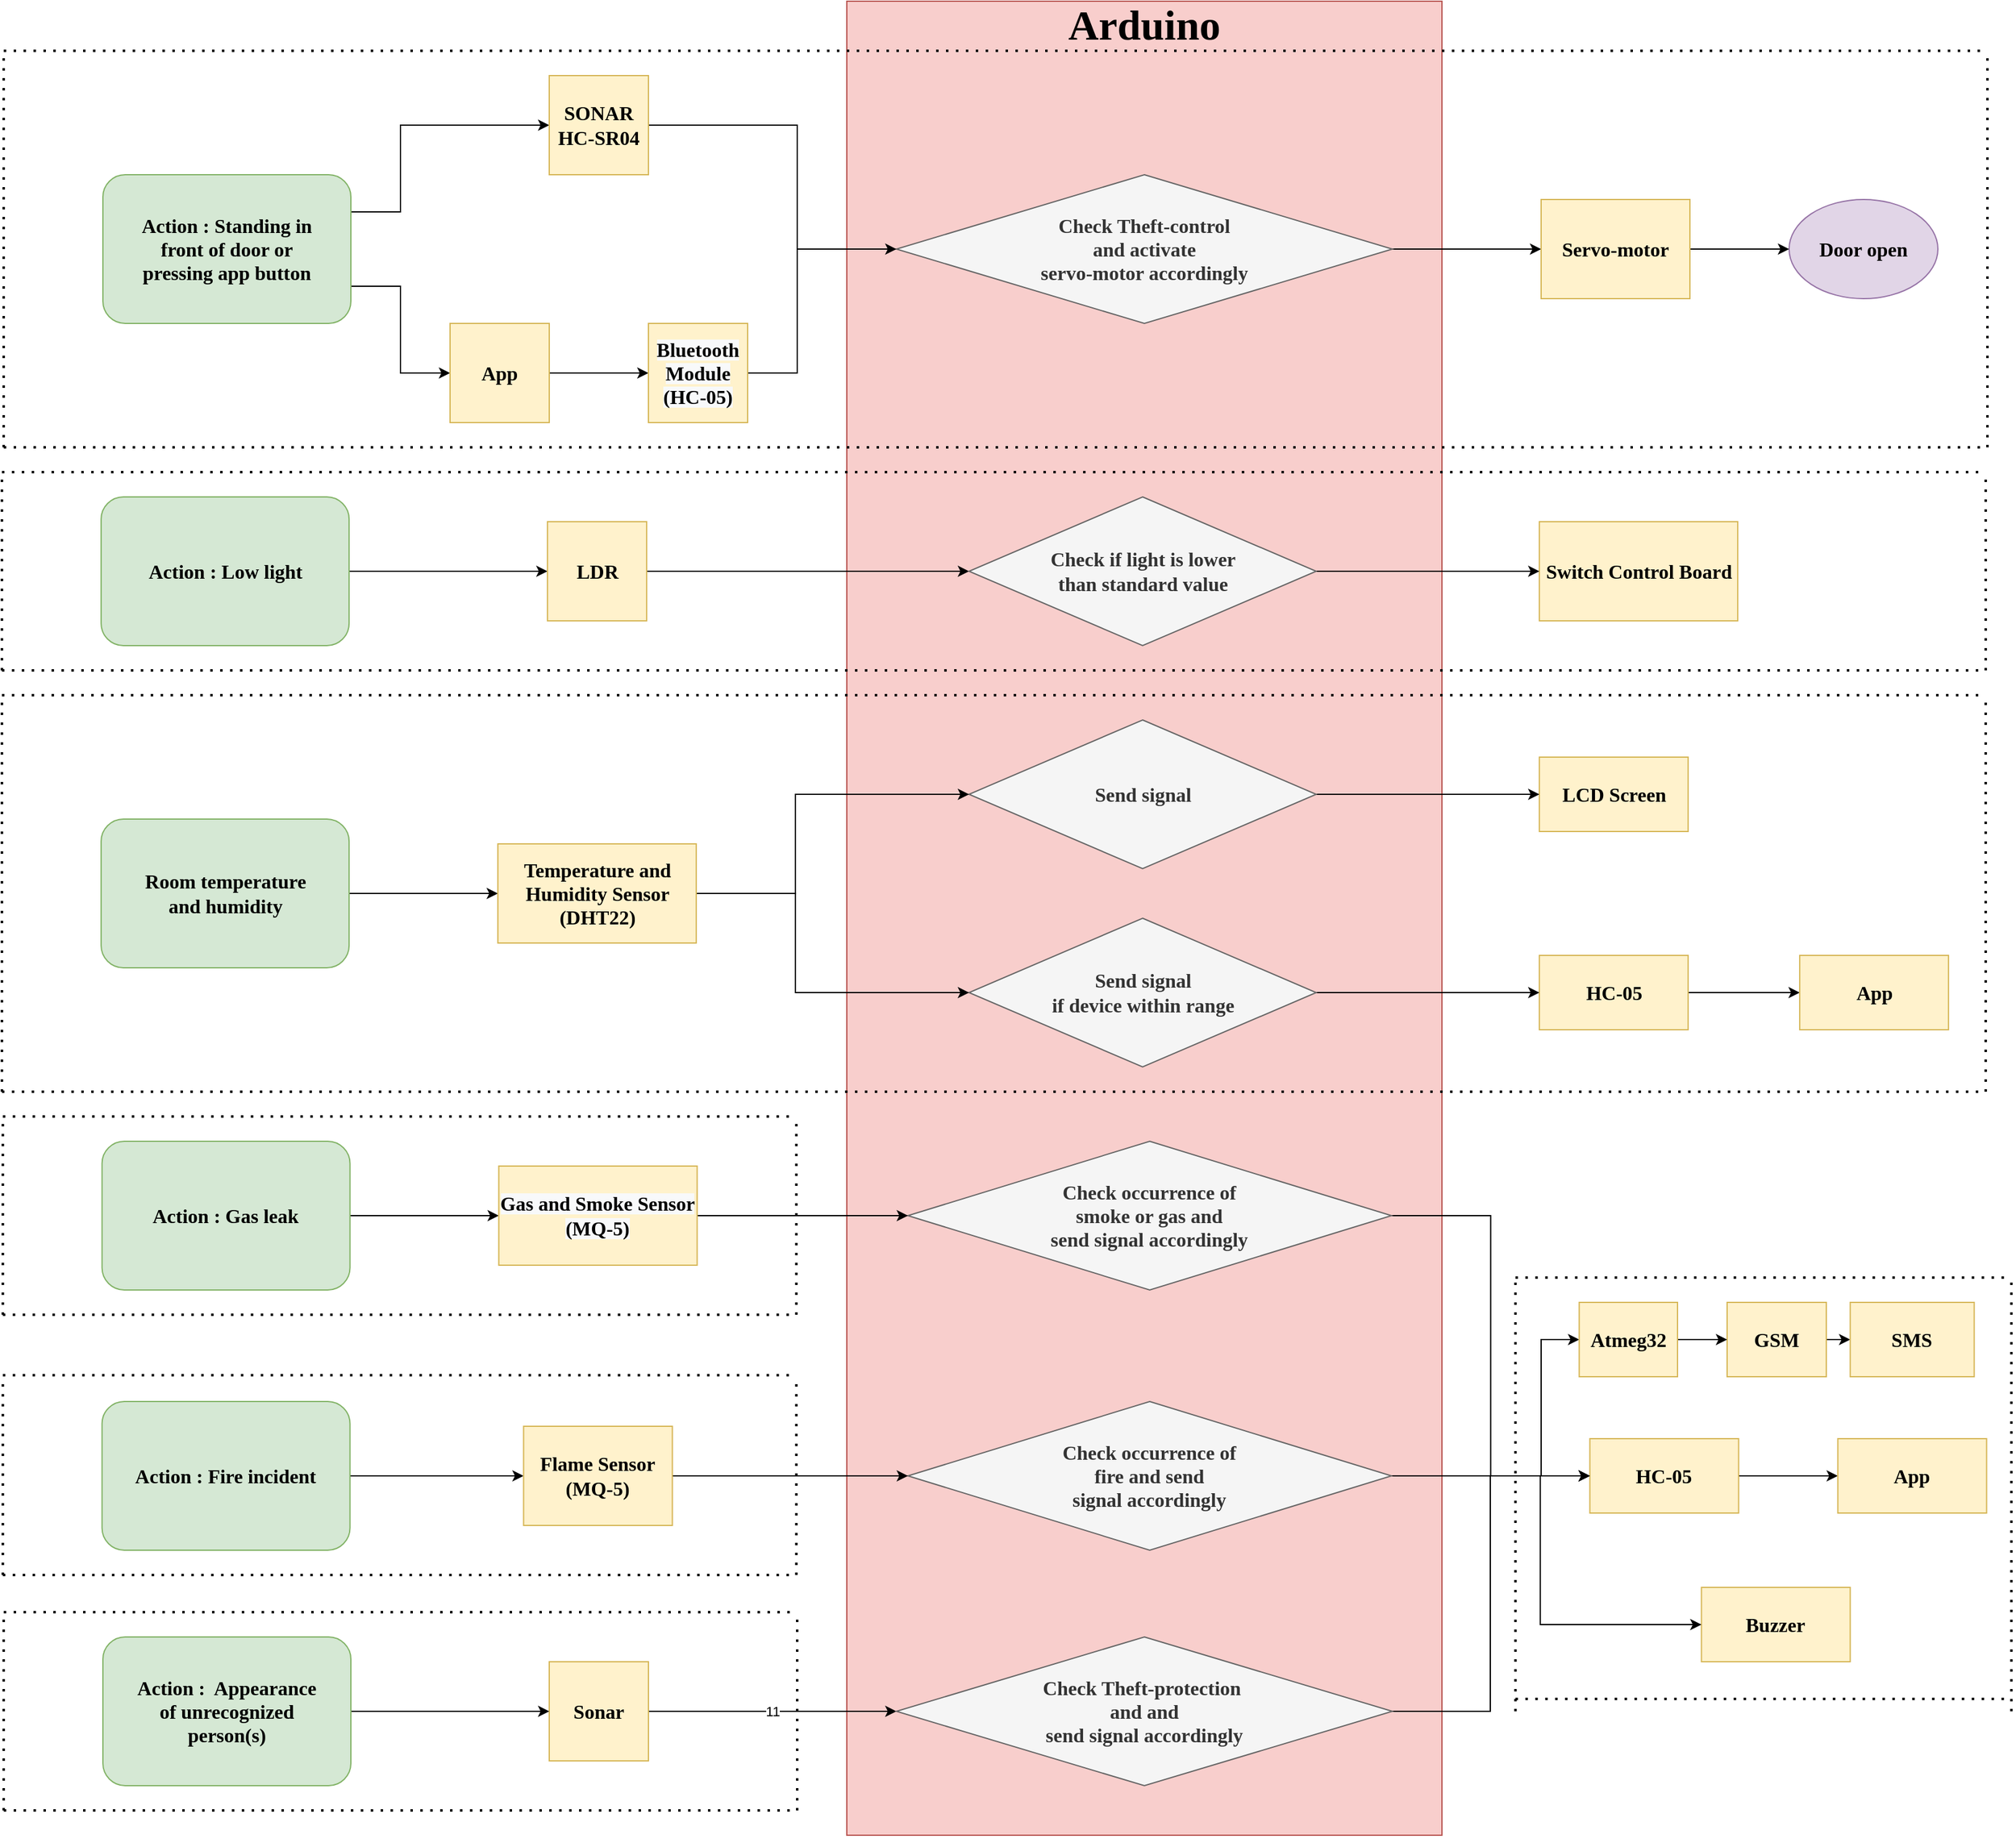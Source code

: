 <mxfile version="16.1.2" type="device" pages="3"><diagram id="IOgRI_7DiMGMHlmHHdsN" name="v2"><mxGraphModel dx="2585" dy="1573" grid="1" gridSize="10" guides="1" tooltips="1" connect="1" arrows="1" fold="1" page="1" pageScale="1" pageWidth="850" pageHeight="1100" math="0" shadow="0"><root><mxCell id="0"/><mxCell id="1" parent="0"/><mxCell id="SRMO4jCWg7uP9zgHCm6G-3" style="edgeStyle=orthogonalEdgeStyle;rounded=0;orthogonalLoop=1;jettySize=auto;html=1;exitX=1;exitY=0.25;exitDx=0;exitDy=0;entryX=0;entryY=0.5;entryDx=0;entryDy=0;" parent="1" source="2-S0IejkBEkTSmv07bo_-1" target="2-S0IejkBEkTSmv07bo_-2" edge="1"><mxGeometry relative="1" as="geometry"><Array as="points"><mxPoint x="360" y="210"/><mxPoint x="360" y="140"/></Array></mxGeometry></mxCell><mxCell id="SRMO4jCWg7uP9zgHCm6G-4" style="edgeStyle=orthogonalEdgeStyle;rounded=0;orthogonalLoop=1;jettySize=auto;html=1;exitX=1;exitY=0.75;exitDx=0;exitDy=0;entryX=0;entryY=0.5;entryDx=0;entryDy=0;" parent="1" source="2-S0IejkBEkTSmv07bo_-1" target="2-S0IejkBEkTSmv07bo_-6" edge="1"><mxGeometry relative="1" as="geometry"/></mxCell><mxCell id="2-S0IejkBEkTSmv07bo_-1" value="&lt;font size=&quot;1&quot; style=&quot;&quot; data-font-src=&quot;https://fonts.googleapis.com/css?family=ubuntu&quot; face=&quot;ubuntu&quot;&gt;&lt;b style=&quot;font-size: 16px;&quot;&gt;Action : Standing in &lt;br&gt;front of door or &lt;br&gt;pressing app button&lt;/b&gt;&lt;/font&gt;" style="rounded=1;whiteSpace=wrap;html=1;fillColor=#d5e8d4;strokeColor=#82b366;" parent="1" vertex="1"><mxGeometry x="120" y="180" width="200" height="120" as="geometry"/></mxCell><mxCell id="K_eJwtveAl39ZjcliY4g-9" style="edgeStyle=orthogonalEdgeStyle;rounded=0;orthogonalLoop=1;jettySize=auto;html=1;exitX=1;exitY=0.5;exitDx=0;exitDy=0;" parent="1" source="2-S0IejkBEkTSmv07bo_-2" edge="1"><mxGeometry relative="1" as="geometry"><mxPoint x="760" y="240" as="targetPoint"/><Array as="points"><mxPoint x="680" y="140"/><mxPoint x="680" y="240"/></Array></mxGeometry></mxCell><mxCell id="2-S0IejkBEkTSmv07bo_-2" value="&lt;font data-font-src=&quot;https://fonts.googleapis.com/css?family=ubuntu&quot; face=&quot;ubuntu&quot; style=&quot;font-size: 16px;&quot;&gt;&lt;b&gt;SONAR &lt;br&gt;HC-SR04&lt;/b&gt;&lt;/font&gt;" style="whiteSpace=wrap;html=1;aspect=fixed;fillColor=#fff2cc;strokeColor=#d6b656;" parent="1" vertex="1"><mxGeometry x="480" y="100" width="80" height="80" as="geometry"/></mxCell><mxCell id="2-S0IejkBEkTSmv07bo_-3" value="" style="rounded=0;whiteSpace=wrap;html=1;fontSize=16;fontFamily=ubuntu;fontSource=https%3A%2F%2Ffonts.googleapis.com%2Fcss%3Ffamily%3Dubuntu;fontStyle=1;fillColor=#f8cecc;strokeColor=#b85450;" parent="1" vertex="1"><mxGeometry x="720" y="40" width="480" height="1480" as="geometry"/></mxCell><mxCell id="2-S0IejkBEkTSmv07bo_-5" value="Door open" style="ellipse;whiteSpace=wrap;html=1;fontSize=16;fontFamily=ubuntu;fontSource=https%3A%2F%2Ffonts.googleapis.com%2Fcss%3Ffamily%3Dubuntu;fontStyle=1;fillColor=#e1d5e7;strokeColor=#9673a6;" parent="1" vertex="1"><mxGeometry x="1480" y="200" width="120" height="80" as="geometry"/></mxCell><mxCell id="SRMO4jCWg7uP9zgHCm6G-5" style="edgeStyle=orthogonalEdgeStyle;rounded=0;orthogonalLoop=1;jettySize=auto;html=1;exitX=1;exitY=0.5;exitDx=0;exitDy=0;entryX=0;entryY=0.5;entryDx=0;entryDy=0;" parent="1" source="2-S0IejkBEkTSmv07bo_-6" target="SRMO4jCWg7uP9zgHCm6G-2" edge="1"><mxGeometry relative="1" as="geometry"/></mxCell><mxCell id="2-S0IejkBEkTSmv07bo_-6" value="&lt;font data-font-src=&quot;https://fonts.googleapis.com/css?family=ubuntu&quot; style=&quot;font-size: 16px;&quot;&gt;&lt;span style=&quot;font-size: 16px;&quot;&gt;App&lt;/span&gt;&lt;/font&gt;" style="whiteSpace=wrap;html=1;aspect=fixed;fillColor=#fff2cc;strokeColor=#d6b656;fontFamily=ubuntu;fontSource=https%3A%2F%2Ffonts.googleapis.com%2Fcss%3Ffamily%3Dubuntu;fontSize=16;fontStyle=1" parent="1" vertex="1"><mxGeometry x="400" y="300" width="80" height="80" as="geometry"/></mxCell><mxCell id="SRMO4jCWg7uP9zgHCm6G-6" style="edgeStyle=orthogonalEdgeStyle;rounded=0;orthogonalLoop=1;jettySize=auto;html=1;exitX=1;exitY=0.5;exitDx=0;exitDy=0;entryX=0;entryY=0.5;entryDx=0;entryDy=0;" parent="1" source="2-S0IejkBEkTSmv07bo_-8" target="2-S0IejkBEkTSmv07bo_-9" edge="1"><mxGeometry relative="1" as="geometry"/></mxCell><mxCell id="2-S0IejkBEkTSmv07bo_-8" value="&lt;font size=&quot;1&quot; style=&quot;&quot; data-font-src=&quot;https://fonts.googleapis.com/css?family=ubuntu&quot; face=&quot;ubuntu&quot;&gt;&lt;b style=&quot;font-size: 16px;&quot;&gt;Action : Low light&lt;/b&gt;&lt;/font&gt;" style="rounded=1;whiteSpace=wrap;html=1;fillColor=#d5e8d4;strokeColor=#82b366;" parent="1" vertex="1"><mxGeometry x="118.57" y="440" width="200" height="120" as="geometry"/></mxCell><mxCell id="SRMO4jCWg7uP9zgHCm6G-19" style="edgeStyle=orthogonalEdgeStyle;rounded=0;orthogonalLoop=1;jettySize=auto;html=1;exitX=1;exitY=0.5;exitDx=0;exitDy=0;entryX=0;entryY=0.5;entryDx=0;entryDy=0;" parent="1" source="2-S0IejkBEkTSmv07bo_-9" target="2-S0IejkBEkTSmv07bo_-27" edge="1"><mxGeometry relative="1" as="geometry"/></mxCell><mxCell id="2-S0IejkBEkTSmv07bo_-9" value="LDR" style="whiteSpace=wrap;html=1;aspect=fixed;fillColor=#fff2cc;strokeColor=#d6b656;fontFamily=ubuntu;fontSource=https%3A%2F%2Ffonts.googleapis.com%2Fcss%3Ffamily%3Dubuntu;fontSize=16;fontStyle=1" parent="1" vertex="1"><mxGeometry x="478.57" y="460" width="80" height="80" as="geometry"/></mxCell><mxCell id="2-S0IejkBEkTSmv07bo_-10" value="Switch Control Board" style="rounded=0;whiteSpace=wrap;html=1;fontSize=16;fontFamily=ubuntu;fontSource=https%3A%2F%2Ffonts.googleapis.com%2Fcss%3Ffamily%3Dubuntu;fontStyle=1;fillColor=#fff2cc;strokeColor=#d6b656;" parent="1" vertex="1"><mxGeometry x="1278.57" y="460" width="160" height="80" as="geometry"/></mxCell><mxCell id="SRMO4jCWg7uP9zgHCm6G-9" style="edgeStyle=orthogonalEdgeStyle;rounded=0;orthogonalLoop=1;jettySize=auto;html=1;exitX=1;exitY=0.5;exitDx=0;exitDy=0;entryX=0;entryY=0.5;entryDx=0;entryDy=0;" parent="1" source="2-S0IejkBEkTSmv07bo_-11" target="SRMO4jCWg7uP9zgHCm6G-1" edge="1"><mxGeometry relative="1" as="geometry"/></mxCell><mxCell id="2-S0IejkBEkTSmv07bo_-11" value="&lt;font size=&quot;1&quot; data-font-src=&quot;https://fonts.googleapis.com/css?family=ubuntu&quot; face=&quot;ubuntu&quot; style=&quot;&quot;&gt;&lt;b style=&quot;font-size: 16px;&quot;&gt;Room temperature &lt;br&gt;and humidity&lt;/b&gt;&lt;/font&gt;" style="rounded=1;whiteSpace=wrap;html=1;fillColor=#d5e8d4;strokeColor=#82b366;" parent="1" vertex="1"><mxGeometry x="118.57" y="700" width="200" height="120" as="geometry"/></mxCell><mxCell id="2-S0IejkBEkTSmv07bo_-13" value="LCD Screen" style="rounded=0;whiteSpace=wrap;html=1;fontSize=16;fontFamily=ubuntu;fontSource=https%3A%2F%2Ffonts.googleapis.com%2Fcss%3Ffamily%3Dubuntu;fontStyle=1;fillColor=#fff2cc;strokeColor=#d6b656;" parent="1" vertex="1"><mxGeometry x="1278.57" y="650" width="120" height="60" as="geometry"/></mxCell><mxCell id="K_eJwtveAl39ZjcliY4g-4" style="edgeStyle=orthogonalEdgeStyle;rounded=0;orthogonalLoop=1;jettySize=auto;html=1;exitX=1;exitY=0.5;exitDx=0;exitDy=0;entryX=0;entryY=0.5;entryDx=0;entryDy=0;" parent="1" source="2-S0IejkBEkTSmv07bo_-14" target="2-S0IejkBEkTSmv07bo_-15" edge="1"><mxGeometry relative="1" as="geometry"/></mxCell><mxCell id="2-S0IejkBEkTSmv07bo_-14" value="HC-05" style="rounded=0;whiteSpace=wrap;html=1;fontSize=16;fontFamily=ubuntu;fontSource=https%3A%2F%2Ffonts.googleapis.com%2Fcss%3Ffamily%3Dubuntu;fontStyle=1;fillColor=#fff2cc;strokeColor=#d6b656;" parent="1" vertex="1"><mxGeometry x="1278.57" y="810" width="120" height="60" as="geometry"/></mxCell><mxCell id="2-S0IejkBEkTSmv07bo_-15" value="App" style="rounded=0;whiteSpace=wrap;html=1;fontSize=16;fontFamily=ubuntu;fontSource=https%3A%2F%2Ffonts.googleapis.com%2Fcss%3Ffamily%3Dubuntu;fontStyle=1;fillColor=#fff2cc;strokeColor=#d6b656;" parent="1" vertex="1"><mxGeometry x="1488.57" y="810" width="120" height="60" as="geometry"/></mxCell><mxCell id="SRMO4jCWg7uP9zgHCm6G-10" style="edgeStyle=orthogonalEdgeStyle;rounded=0;orthogonalLoop=1;jettySize=auto;html=1;exitX=1;exitY=0.5;exitDx=0;exitDy=0;entryX=0;entryY=0.5;entryDx=0;entryDy=0;" parent="1" source="2-S0IejkBEkTSmv07bo_-16" target="SRMO4jCWg7uP9zgHCm6G-7" edge="1"><mxGeometry relative="1" as="geometry"/></mxCell><mxCell id="2-S0IejkBEkTSmv07bo_-16" value="&lt;b&gt;&lt;font data-font-src=&quot;https://fonts.googleapis.com/css?family=ubuntu&quot; face=&quot;ubuntu&quot; style=&quot;font-size: 16px;&quot;&gt;Action : Gas leak&lt;/font&gt;&lt;/b&gt;" style="rounded=1;whiteSpace=wrap;html=1;fillColor=#d5e8d4;strokeColor=#82b366;" parent="1" vertex="1"><mxGeometry x="119.29" y="960" width="200" height="120" as="geometry"/></mxCell><mxCell id="K_eJwtveAl39ZjcliY4g-13" style="edgeStyle=orthogonalEdgeStyle;rounded=0;orthogonalLoop=1;jettySize=auto;html=1;exitX=1;exitY=0.5;exitDx=0;exitDy=0;entryX=0;entryY=0.5;entryDx=0;entryDy=0;" parent="1" source="2-S0IejkBEkTSmv07bo_-18" target="2-S0IejkBEkTSmv07bo_-19" edge="1"><mxGeometry relative="1" as="geometry"/></mxCell><mxCell id="2-S0IejkBEkTSmv07bo_-18" value="GSM" style="rounded=0;whiteSpace=wrap;html=1;fontSize=16;fontFamily=ubuntu;fontSource=https%3A%2F%2Ffonts.googleapis.com%2Fcss%3Ffamily%3Dubuntu;fontStyle=1;fillColor=#fff2cc;strokeColor=#d6b656;" parent="1" vertex="1"><mxGeometry x="1430" y="1090" width="80" height="60" as="geometry"/></mxCell><mxCell id="2-S0IejkBEkTSmv07bo_-19" value="SMS" style="rounded=0;whiteSpace=wrap;html=1;fontSize=16;fontFamily=ubuntu;fontSource=https%3A%2F%2Ffonts.googleapis.com%2Fcss%3Ffamily%3Dubuntu;fontStyle=1;fillColor=#fff2cc;strokeColor=#d6b656;" parent="1" vertex="1"><mxGeometry x="1529.29" y="1090" width="100" height="60" as="geometry"/></mxCell><mxCell id="K_eJwtveAl39ZjcliY4g-14" style="edgeStyle=orthogonalEdgeStyle;rounded=0;orthogonalLoop=1;jettySize=auto;html=1;exitX=1;exitY=0.5;exitDx=0;exitDy=0;entryX=0;entryY=0.5;entryDx=0;entryDy=0;" parent="1" source="2-S0IejkBEkTSmv07bo_-20" target="2-S0IejkBEkTSmv07bo_-21" edge="1"><mxGeometry relative="1" as="geometry"/></mxCell><mxCell id="2-S0IejkBEkTSmv07bo_-20" value="HC-05" style="rounded=0;whiteSpace=wrap;html=1;fontSize=16;fontFamily=ubuntu;fontSource=https%3A%2F%2Ffonts.googleapis.com%2Fcss%3Ffamily%3Dubuntu;fontStyle=1;fillColor=#fff2cc;strokeColor=#d6b656;" parent="1" vertex="1"><mxGeometry x="1319.29" y="1200" width="120" height="60" as="geometry"/></mxCell><mxCell id="2-S0IejkBEkTSmv07bo_-21" value="App" style="rounded=0;whiteSpace=wrap;html=1;fontSize=16;fontFamily=ubuntu;fontSource=https%3A%2F%2Ffonts.googleapis.com%2Fcss%3Ffamily%3Dubuntu;fontStyle=1;fillColor=#fff2cc;strokeColor=#d6b656;" parent="1" vertex="1"><mxGeometry x="1519.29" y="1200" width="120" height="60" as="geometry"/></mxCell><mxCell id="2-S0IejkBEkTSmv07bo_-22" value="Buzzer" style="rounded=0;whiteSpace=wrap;html=1;fontSize=16;fontFamily=ubuntu;fontSource=https%3A%2F%2Ffonts.googleapis.com%2Fcss%3Ffamily%3Dubuntu;fontStyle=1;fillColor=#fff2cc;strokeColor=#d6b656;" parent="1" vertex="1"><mxGeometry x="1409.29" y="1320" width="120" height="60" as="geometry"/></mxCell><mxCell id="SRMO4jCWg7uP9zgHCm6G-24" value="11" style="edgeStyle=orthogonalEdgeStyle;rounded=0;orthogonalLoop=1;jettySize=auto;html=1;exitX=1;exitY=0.5;exitDx=0;exitDy=0;entryX=0;entryY=0.5;entryDx=0;entryDy=0;" parent="1" source="2-S0IejkBEkTSmv07bo_-24" target="2-S0IejkBEkTSmv07bo_-34" edge="1"><mxGeometry relative="1" as="geometry"/></mxCell><mxCell id="2-S0IejkBEkTSmv07bo_-24" value="Sonar" style="whiteSpace=wrap;html=1;aspect=fixed;fillColor=#fff2cc;strokeColor=#d6b656;fontFamily=ubuntu;fontSource=https%3A%2F%2Ffonts.googleapis.com%2Fcss%3Ffamily%3Dubuntu;fontSize=16;fontStyle=1" parent="1" vertex="1"><mxGeometry x="480" y="1380" width="80" height="80" as="geometry"/></mxCell><mxCell id="K_eJwtveAl39ZjcliY4g-1" style="edgeStyle=orthogonalEdgeStyle;rounded=0;orthogonalLoop=1;jettySize=auto;html=1;exitX=1;exitY=0.5;exitDx=0;exitDy=0;entryX=0;entryY=0.5;entryDx=0;entryDy=0;" parent="1" source="2-S0IejkBEkTSmv07bo_-25" target="SRMO4jCWg7uP9zgHCm6G-25" edge="1"><mxGeometry relative="1" as="geometry"/></mxCell><mxCell id="2-S0IejkBEkTSmv07bo_-25" value="&lt;font style=&quot;font-size: 16px;&quot;&gt;Check Theft-control&lt;br&gt;and activate &lt;br&gt;servo-motor accordingly&lt;/font&gt;" style="rhombus;whiteSpace=wrap;html=1;fontSize=16;fontFamily=ubuntu;fontSource=https%3A%2F%2Ffonts.googleapis.com%2Fcss%3Ffamily%3Dubuntu;fontStyle=1;fillColor=#f5f5f5;fontColor=#333333;strokeColor=#666666;" parent="1" vertex="1"><mxGeometry x="760" y="180" width="400" height="120" as="geometry"/></mxCell><mxCell id="K_eJwtveAl39ZjcliY4g-3" style="edgeStyle=orthogonalEdgeStyle;rounded=0;orthogonalLoop=1;jettySize=auto;html=1;exitX=1;exitY=0.5;exitDx=0;exitDy=0;entryX=0;entryY=0.5;entryDx=0;entryDy=0;" parent="1" source="2-S0IejkBEkTSmv07bo_-27" target="2-S0IejkBEkTSmv07bo_-10" edge="1"><mxGeometry relative="1" as="geometry"/></mxCell><mxCell id="2-S0IejkBEkTSmv07bo_-27" value="Check if light is lower &lt;br&gt;than standard value" style="rhombus;whiteSpace=wrap;html=1;fontSize=16;fontFamily=ubuntu;fontSource=https%3A%2F%2Ffonts.googleapis.com%2Fcss%3Ffamily%3Dubuntu;fontStyle=1;fillColor=#f5f5f5;fontColor=#333333;strokeColor=#666666;" parent="1" vertex="1"><mxGeometry x="818.57" y="440" width="280" height="120" as="geometry"/></mxCell><mxCell id="K_eJwtveAl39ZjcliY4g-5" style="edgeStyle=orthogonalEdgeStyle;rounded=0;orthogonalLoop=1;jettySize=auto;html=1;exitX=1;exitY=0.5;exitDx=0;exitDy=0;entryX=0;entryY=0.5;entryDx=0;entryDy=0;" parent="1" source="2-S0IejkBEkTSmv07bo_-28" target="2-S0IejkBEkTSmv07bo_-13" edge="1"><mxGeometry relative="1" as="geometry"/></mxCell><mxCell id="2-S0IejkBEkTSmv07bo_-28" value="Send signal" style="rhombus;whiteSpace=wrap;html=1;fontSize=16;fontFamily=ubuntu;fontSource=https%3A%2F%2Ffonts.googleapis.com%2Fcss%3Ffamily%3Dubuntu;fontStyle=1;fillColor=#f5f5f5;fontColor=#333333;strokeColor=#666666;" parent="1" vertex="1"><mxGeometry x="818.57" y="620" width="280" height="120" as="geometry"/></mxCell><mxCell id="K_eJwtveAl39ZjcliY4g-6" style="edgeStyle=orthogonalEdgeStyle;rounded=0;orthogonalLoop=1;jettySize=auto;html=1;exitX=1;exitY=0.5;exitDx=0;exitDy=0;entryX=0;entryY=0.5;entryDx=0;entryDy=0;" parent="1" source="2-S0IejkBEkTSmv07bo_-29" target="2-S0IejkBEkTSmv07bo_-14" edge="1"><mxGeometry relative="1" as="geometry"/></mxCell><mxCell id="2-S0IejkBEkTSmv07bo_-29" value="Send signal &lt;br&gt;if device within range" style="rhombus;whiteSpace=wrap;html=1;fontSize=16;fontFamily=ubuntu;fontSource=https%3A%2F%2Ffonts.googleapis.com%2Fcss%3Ffamily%3Dubuntu;fontStyle=1;fillColor=#f5f5f5;fontColor=#333333;strokeColor=#666666;" parent="1" vertex="1"><mxGeometry x="818.57" y="780" width="280" height="120" as="geometry"/></mxCell><mxCell id="K_eJwtveAl39ZjcliY4g-15" style="edgeStyle=orthogonalEdgeStyle;rounded=0;orthogonalLoop=1;jettySize=auto;html=1;exitX=1;exitY=0.5;exitDx=0;exitDy=0;entryX=0;entryY=0.5;entryDx=0;entryDy=0;" parent="1" source="2-S0IejkBEkTSmv07bo_-30" target="2-S0IejkBEkTSmv07bo_-20" edge="1"><mxGeometry relative="1" as="geometry"/></mxCell><mxCell id="2-S0IejkBEkTSmv07bo_-30" value="Check occurrence of &lt;br&gt;smoke or gas and &lt;br&gt;send signal accordingly" style="rhombus;whiteSpace=wrap;html=1;fontSize=16;fontFamily=ubuntu;fontSource=https%3A%2F%2Ffonts.googleapis.com%2Fcss%3Ffamily%3Dubuntu;fontStyle=1;fillColor=#f5f5f5;fontColor=#333333;strokeColor=#666666;" parent="1" vertex="1"><mxGeometry x="769.29" y="960" width="390" height="120" as="geometry"/></mxCell><mxCell id="K_eJwtveAl39ZjcliY4g-10" style="edgeStyle=orthogonalEdgeStyle;rounded=0;orthogonalLoop=1;jettySize=auto;html=1;exitX=1;exitY=0.5;exitDx=0;exitDy=0;entryX=0;entryY=0.5;entryDx=0;entryDy=0;" parent="1" source="2-S0IejkBEkTSmv07bo_-33" target="2-S0IejkBEkTSmv07bo_-20" edge="1"><mxGeometry relative="1" as="geometry"><mxPoint x="1279.29" y="1230.471" as="targetPoint"/><Array as="points"><mxPoint x="1319.29" y="1230"/><mxPoint x="1319.29" y="1230"/></Array></mxGeometry></mxCell><mxCell id="K_eJwtveAl39ZjcliY4g-17" style="edgeStyle=orthogonalEdgeStyle;rounded=0;orthogonalLoop=1;jettySize=auto;html=1;exitX=1;exitY=0.5;exitDx=0;exitDy=0;entryX=0;entryY=0.5;entryDx=0;entryDy=0;" parent="1" source="2-S0IejkBEkTSmv07bo_-33" target="2-S0IejkBEkTSmv07bo_-22" edge="1"><mxGeometry relative="1" as="geometry"><Array as="points"><mxPoint x="1279.29" y="1230"/><mxPoint x="1279.29" y="1350"/></Array></mxGeometry></mxCell><mxCell id="0h34VTN02_5B3kiqvPiV-8" style="edgeStyle=orthogonalEdgeStyle;rounded=0;orthogonalLoop=1;jettySize=auto;html=1;exitX=1;exitY=0.5;exitDx=0;exitDy=0;entryX=0;entryY=0.5;entryDx=0;entryDy=0;" edge="1" parent="1" source="2-S0IejkBEkTSmv07bo_-33" target="0h34VTN02_5B3kiqvPiV-4"><mxGeometry relative="1" as="geometry"><Array as="points"><mxPoint x="1280" y="1230"/><mxPoint x="1280" y="1120"/></Array></mxGeometry></mxCell><mxCell id="2-S0IejkBEkTSmv07bo_-33" value="Check occurrence of &lt;br&gt;fire&amp;nbsp;and send &lt;br&gt;signal accordingly" style="rhombus;whiteSpace=wrap;html=1;fontSize=16;fontFamily=ubuntu;fontSource=https%3A%2F%2Ffonts.googleapis.com%2Fcss%3Ffamily%3Dubuntu;fontStyle=1;fillColor=#f5f5f5;fontColor=#333333;strokeColor=#666666;" parent="1" vertex="1"><mxGeometry x="769.29" y="1170" width="390" height="120" as="geometry"/></mxCell><mxCell id="K_eJwtveAl39ZjcliY4g-12" style="edgeStyle=orthogonalEdgeStyle;rounded=0;orthogonalLoop=1;jettySize=auto;html=1;exitX=1;exitY=0.5;exitDx=0;exitDy=0;" parent="1" source="2-S0IejkBEkTSmv07bo_-34" edge="1"><mxGeometry relative="1" as="geometry"><mxPoint x="1319.29" y="1230" as="targetPoint"/><Array as="points"><mxPoint x="1239" y="1420"/><mxPoint x="1239" y="1230"/></Array></mxGeometry></mxCell><mxCell id="2-S0IejkBEkTSmv07bo_-34" value="Check Theft-protection&amp;nbsp;&lt;br&gt;and&amp;nbsp;and&lt;br&gt;send signal accordingly" style="rhombus;whiteSpace=wrap;html=1;fontSize=16;fontFamily=ubuntu;fontSource=https%3A%2F%2Ffonts.googleapis.com%2Fcss%3Ffamily%3Dubuntu;fontStyle=1;fillColor=#f5f5f5;fontColor=#333333;strokeColor=#666666;" parent="1" vertex="1"><mxGeometry x="760" y="1360" width="400" height="120" as="geometry"/></mxCell><mxCell id="SRMO4jCWg7uP9zgHCm6G-11" style="edgeStyle=orthogonalEdgeStyle;rounded=0;orthogonalLoop=1;jettySize=auto;html=1;exitX=1;exitY=0.5;exitDx=0;exitDy=0;entryX=0;entryY=0.5;entryDx=0;entryDy=0;" parent="1" source="4aWnxielz5smWKodVnGh-1" target="SRMO4jCWg7uP9zgHCm6G-8" edge="1"><mxGeometry relative="1" as="geometry"/></mxCell><mxCell id="4aWnxielz5smWKodVnGh-1" value="&lt;font style=&quot;font-size: 16px;&quot; data-font-src=&quot;https://fonts.googleapis.com/css?family=ubuntu&quot; face=&quot;ubuntu&quot;&gt;&lt;b&gt;&lt;font data-font-src=&quot;https://fonts.googleapis.com/css?family=ubuntu&quot; style=&quot;font-size: 16px;&quot;&gt;Action :&amp;nbsp;&lt;/font&gt;Fire incident&lt;/b&gt;&lt;/font&gt;" style="rounded=1;whiteSpace=wrap;html=1;fillColor=#d5e8d4;strokeColor=#82b366;" parent="1" vertex="1"><mxGeometry x="119.29" y="1170" width="200" height="120" as="geometry"/></mxCell><mxCell id="SRMO4jCWg7uP9zgHCm6G-12" style="edgeStyle=orthogonalEdgeStyle;rounded=0;orthogonalLoop=1;jettySize=auto;html=1;exitX=1;exitY=0.5;exitDx=0;exitDy=0;entryX=0;entryY=0.5;entryDx=0;entryDy=0;" parent="1" source="4aWnxielz5smWKodVnGh-3" target="2-S0IejkBEkTSmv07bo_-24" edge="1"><mxGeometry relative="1" as="geometry"/></mxCell><mxCell id="4aWnxielz5smWKodVnGh-3" value="&lt;font style=&quot;font-size: 16px;&quot; data-font-src=&quot;https://fonts.googleapis.com/css?family=ubuntu&quot; face=&quot;ubuntu&quot;&gt;&lt;b&gt;&lt;font data-font-src=&quot;https://fonts.googleapis.com/css?family=ubuntu&quot; style=&quot;font-size: 16px;&quot;&gt;Action :&amp;nbsp; Appearance &lt;br&gt;of unrecognized&lt;br&gt;person(s)&lt;/font&gt;&lt;/b&gt;&lt;/font&gt;" style="rounded=1;whiteSpace=wrap;html=1;fillColor=#d5e8d4;strokeColor=#82b366;" parent="1" vertex="1"><mxGeometry x="120" y="1360" width="200" height="120" as="geometry"/></mxCell><mxCell id="SRMO4jCWg7uP9zgHCm6G-20" style="edgeStyle=orthogonalEdgeStyle;rounded=0;orthogonalLoop=1;jettySize=auto;html=1;exitX=1;exitY=0.5;exitDx=0;exitDy=0;entryX=0;entryY=0.5;entryDx=0;entryDy=0;" parent="1" source="SRMO4jCWg7uP9zgHCm6G-1" target="2-S0IejkBEkTSmv07bo_-28" edge="1"><mxGeometry relative="1" as="geometry"><Array as="points"><mxPoint x="678.57" y="760"/><mxPoint x="678.57" y="680"/></Array></mxGeometry></mxCell><mxCell id="SRMO4jCWg7uP9zgHCm6G-21" style="edgeStyle=orthogonalEdgeStyle;rounded=0;orthogonalLoop=1;jettySize=auto;html=1;exitX=1;exitY=0.5;exitDx=0;exitDy=0;entryX=0;entryY=0.5;entryDx=0;entryDy=0;" parent="1" source="SRMO4jCWg7uP9zgHCm6G-1" target="2-S0IejkBEkTSmv07bo_-29" edge="1"><mxGeometry relative="1" as="geometry"><Array as="points"><mxPoint x="678.57" y="760"/><mxPoint x="678.57" y="840"/></Array></mxGeometry></mxCell><mxCell id="SRMO4jCWg7uP9zgHCm6G-1" value="&lt;span style=&quot;font-family: ubuntu; font-size: 16px; font-weight: 700;&quot;&gt;Temperature and Humidity Sensor&lt;/span&gt;&lt;br style=&quot;font-family: ubuntu; font-size: 16px; font-weight: 700;&quot;&gt;&lt;span style=&quot;font-family: ubuntu; font-size: 16px; font-weight: 700;&quot;&gt;(DHT22)&lt;/span&gt;" style="rounded=0;whiteSpace=wrap;html=1;fillColor=#fff2cc;strokeColor=#d6b656;" parent="1" vertex="1"><mxGeometry x="438.57" y="720" width="160" height="80" as="geometry"/></mxCell><mxCell id="K_eJwtveAl39ZjcliY4g-8" style="edgeStyle=orthogonalEdgeStyle;rounded=0;orthogonalLoop=1;jettySize=auto;html=1;exitX=1;exitY=0.5;exitDx=0;exitDy=0;entryX=0;entryY=0.5;entryDx=0;entryDy=0;" parent="1" source="SRMO4jCWg7uP9zgHCm6G-2" target="2-S0IejkBEkTSmv07bo_-25" edge="1"><mxGeometry relative="1" as="geometry"><Array as="points"><mxPoint x="680" y="340"/><mxPoint x="680" y="240"/></Array></mxGeometry></mxCell><mxCell id="SRMO4jCWg7uP9zgHCm6G-2" value="&lt;span style=&quot;color: rgb(0, 0, 0); font-family: ubuntu; font-size: 16px; font-style: normal; font-variant-ligatures: normal; font-variant-caps: normal; font-weight: 700; letter-spacing: normal; orphans: 2; text-align: center; text-indent: 0px; text-transform: none; widows: 2; word-spacing: 0px; -webkit-text-stroke-width: 0px; background-color: rgb(248, 249, 250); text-decoration-thickness: initial; text-decoration-style: initial; text-decoration-color: initial; float: none; display: inline !important;&quot;&gt;Bluetooth Module&lt;/span&gt;&lt;br style=&quot;color: rgb(0, 0, 0); font-family: ubuntu; font-size: 16px; font-style: normal; font-variant-ligatures: normal; font-variant-caps: normal; font-weight: 700; letter-spacing: normal; orphans: 2; text-align: center; text-indent: 0px; text-transform: none; widows: 2; word-spacing: 0px; -webkit-text-stroke-width: 0px; background-color: rgb(248, 249, 250); text-decoration-thickness: initial; text-decoration-style: initial; text-decoration-color: initial;&quot;&gt;&lt;span style=&quot;color: rgb(0, 0, 0); font-family: ubuntu; font-size: 16px; font-style: normal; font-variant-ligatures: normal; font-variant-caps: normal; font-weight: 700; letter-spacing: normal; orphans: 2; text-align: center; text-indent: 0px; text-transform: none; widows: 2; word-spacing: 0px; -webkit-text-stroke-width: 0px; background-color: rgb(248, 249, 250); text-decoration-thickness: initial; text-decoration-style: initial; text-decoration-color: initial; float: none; display: inline !important;&quot;&gt;(HC-05)&lt;br&gt;&lt;/span&gt;" style="rounded=0;whiteSpace=wrap;html=1;fillColor=#fff2cc;strokeColor=#d6b656;" parent="1" vertex="1"><mxGeometry x="560" y="300" width="80" height="80" as="geometry"/></mxCell><mxCell id="SRMO4jCWg7uP9zgHCm6G-22" style="edgeStyle=orthogonalEdgeStyle;rounded=0;orthogonalLoop=1;jettySize=auto;html=1;exitX=1;exitY=0.5;exitDx=0;exitDy=0;entryX=0;entryY=0.5;entryDx=0;entryDy=0;" parent="1" source="SRMO4jCWg7uP9zgHCm6G-7" target="2-S0IejkBEkTSmv07bo_-30" edge="1"><mxGeometry relative="1" as="geometry"><mxPoint x="829.29" y="1020.471" as="targetPoint"/></mxGeometry></mxCell><mxCell id="SRMO4jCWg7uP9zgHCm6G-7" value="&lt;span style=&quot;color: rgb(0, 0, 0); font-family: ubuntu; font-size: 16px; font-style: normal; font-variant-ligatures: normal; font-variant-caps: normal; font-weight: 700; letter-spacing: normal; orphans: 2; text-align: center; text-indent: 0px; text-transform: none; widows: 2; word-spacing: 0px; -webkit-text-stroke-width: 0px; background-color: rgb(248, 249, 250); text-decoration-thickness: initial; text-decoration-style: initial; text-decoration-color: initial; float: none; display: inline !important;&quot;&gt;Gas and Smoke Sensor&lt;/span&gt;&lt;br style=&quot;color: rgb(0, 0, 0); font-family: ubuntu; font-size: 16px; font-style: normal; font-variant-ligatures: normal; font-variant-caps: normal; font-weight: 700; letter-spacing: normal; orphans: 2; text-align: center; text-indent: 0px; text-transform: none; widows: 2; word-spacing: 0px; -webkit-text-stroke-width: 0px; background-color: rgb(248, 249, 250); text-decoration-thickness: initial; text-decoration-style: initial; text-decoration-color: initial;&quot;&gt;&lt;span style=&quot;color: rgb(0, 0, 0); font-family: ubuntu; font-size: 16px; font-style: normal; font-variant-ligatures: normal; font-variant-caps: normal; font-weight: 700; letter-spacing: normal; orphans: 2; text-align: center; text-indent: 0px; text-transform: none; widows: 2; word-spacing: 0px; -webkit-text-stroke-width: 0px; background-color: rgb(248, 249, 250); text-decoration-thickness: initial; text-decoration-style: initial; text-decoration-color: initial; float: none; display: inline !important;&quot;&gt;(MQ-5)&lt;/span&gt;" style="rounded=0;whiteSpace=wrap;html=1;fillColor=#fff2cc;strokeColor=#d6b656;" parent="1" vertex="1"><mxGeometry x="439.29" y="980" width="160" height="80" as="geometry"/></mxCell><mxCell id="SRMO4jCWg7uP9zgHCm6G-23" style="edgeStyle=orthogonalEdgeStyle;rounded=0;orthogonalLoop=1;jettySize=auto;html=1;exitX=1;exitY=0.5;exitDx=0;exitDy=0;entryX=0;entryY=0.5;entryDx=0;entryDy=0;" parent="1" source="SRMO4jCWg7uP9zgHCm6G-8" target="2-S0IejkBEkTSmv07bo_-33" edge="1"><mxGeometry relative="1" as="geometry"/></mxCell><mxCell id="SRMO4jCWg7uP9zgHCm6G-8" value="&lt;span style=&quot;font-family: ubuntu; font-size: 16px; font-weight: 700;&quot;&gt;Flame Sensor&lt;/span&gt;&lt;br style=&quot;font-family: ubuntu; font-size: 16px; font-weight: 700;&quot;&gt;&lt;span style=&quot;font-family: ubuntu; font-size: 16px; font-weight: 700;&quot;&gt;(MQ-5)&lt;/span&gt;" style="rounded=0;whiteSpace=wrap;html=1;fillColor=#fff2cc;strokeColor=#d6b656;" parent="1" vertex="1"><mxGeometry x="459.29" y="1190" width="120" height="80" as="geometry"/></mxCell><mxCell id="K_eJwtveAl39ZjcliY4g-2" style="edgeStyle=orthogonalEdgeStyle;rounded=0;orthogonalLoop=1;jettySize=auto;html=1;exitX=1;exitY=0.5;exitDx=0;exitDy=0;" parent="1" source="SRMO4jCWg7uP9zgHCm6G-25" target="2-S0IejkBEkTSmv07bo_-5" edge="1"><mxGeometry relative="1" as="geometry"/></mxCell><mxCell id="SRMO4jCWg7uP9zgHCm6G-25" value="&lt;span style=&quot;font-family: ubuntu; font-size: 16px; font-weight: 700;&quot;&gt;Servo-motor&lt;/span&gt;" style="rounded=0;whiteSpace=wrap;html=1;fillColor=#fff2cc;strokeColor=#d6b656;" parent="1" vertex="1"><mxGeometry x="1280" y="200" width="120" height="80" as="geometry"/></mxCell><mxCell id="K_eJwtveAl39ZjcliY4g-18" value="&lt;font size=&quot;1&quot; data-font-src=&quot;https://fonts.googleapis.com/css?family=ubuntu&quot; face=&quot;ubuntu&quot; style=&quot;&quot;&gt;&lt;b style=&quot;font-size: 34px;&quot;&gt;Arduino&lt;/b&gt;&lt;/font&gt;" style="text;html=1;strokeColor=none;fillColor=none;align=center;verticalAlign=middle;whiteSpace=wrap;rounded=0;" parent="1" vertex="1"><mxGeometry x="900" y="40" width="120" height="40" as="geometry"/></mxCell><mxCell id="TM0WOwmlasZUJC4q4qLC-6" value="" style="endArrow=none;dashed=1;html=1;dashPattern=1 3;strokeWidth=2;rounded=0;fontFamily=ubuntu;fontSource=https%3A%2F%2Ffonts.googleapis.com%2Fcss%3Ffamily%3Dubuntu;fontSize=34;fontColor=#1A1A1A;" parent="1" edge="1"><mxGeometry width="50" height="50" relative="1" as="geometry"><mxPoint x="40" y="400" as="sourcePoint"/><mxPoint x="40" y="80" as="targetPoint"/></mxGeometry></mxCell><mxCell id="TM0WOwmlasZUJC4q4qLC-7" value="" style="endArrow=none;dashed=1;html=1;dashPattern=1 3;strokeWidth=2;rounded=0;fontFamily=ubuntu;fontSource=https%3A%2F%2Ffonts.googleapis.com%2Fcss%3Ffamily%3Dubuntu;fontSize=34;fontColor=#1A1A1A;" parent="1" edge="1"><mxGeometry width="50" height="50" relative="1" as="geometry"><mxPoint x="1640" y="400" as="sourcePoint"/><mxPoint x="1640" y="80" as="targetPoint"/></mxGeometry></mxCell><mxCell id="TM0WOwmlasZUJC4q4qLC-8" value="" style="endArrow=none;dashed=1;html=1;dashPattern=1 3;strokeWidth=2;rounded=0;fontFamily=ubuntu;fontSource=https%3A%2F%2Ffonts.googleapis.com%2Fcss%3Ffamily%3Dubuntu;fontSize=34;fontColor=#1A1A1A;" parent="1" edge="1"><mxGeometry width="50" height="50" relative="1" as="geometry"><mxPoint x="40" y="400" as="sourcePoint"/><mxPoint x="1640" y="400" as="targetPoint"/></mxGeometry></mxCell><mxCell id="TM0WOwmlasZUJC4q4qLC-9" value="" style="endArrow=none;dashed=1;html=1;dashPattern=1 3;strokeWidth=2;rounded=0;fontFamily=ubuntu;fontSource=https%3A%2F%2Ffonts.googleapis.com%2Fcss%3Ffamily%3Dubuntu;fontSize=34;fontColor=#1A1A1A;" parent="1" edge="1"><mxGeometry width="50" height="50" relative="1" as="geometry"><mxPoint x="40" y="80" as="sourcePoint"/><mxPoint x="1640" y="80" as="targetPoint"/></mxGeometry></mxCell><mxCell id="TM0WOwmlasZUJC4q4qLC-10" value="" style="endArrow=none;dashed=1;html=1;dashPattern=1 3;strokeWidth=2;rounded=0;fontFamily=ubuntu;fontSource=https%3A%2F%2Ffonts.googleapis.com%2Fcss%3Ffamily%3Dubuntu;fontSize=34;fontColor=#1A1A1A;" parent="1" edge="1"><mxGeometry width="50" height="50" relative="1" as="geometry"><mxPoint x="38.57" y="420" as="sourcePoint"/><mxPoint x="1638.57" y="420" as="targetPoint"/></mxGeometry></mxCell><mxCell id="TM0WOwmlasZUJC4q4qLC-11" value="" style="endArrow=none;dashed=1;html=1;dashPattern=1 3;strokeWidth=2;rounded=0;fontFamily=ubuntu;fontSource=https%3A%2F%2Ffonts.googleapis.com%2Fcss%3Ffamily%3Dubuntu;fontSize=34;fontColor=#1A1A1A;" parent="1" edge="1"><mxGeometry width="50" height="50" relative="1" as="geometry"><mxPoint x="38.57" y="580" as="sourcePoint"/><mxPoint x="1638.57" y="580" as="targetPoint"/></mxGeometry></mxCell><mxCell id="TM0WOwmlasZUJC4q4qLC-12" value="" style="endArrow=none;dashed=1;html=1;dashPattern=1 3;strokeWidth=2;rounded=0;fontFamily=ubuntu;fontSource=https%3A%2F%2Ffonts.googleapis.com%2Fcss%3Ffamily%3Dubuntu;fontSize=34;fontColor=#1A1A1A;" parent="1" edge="1"><mxGeometry width="50" height="50" relative="1" as="geometry"><mxPoint x="38.57" y="600" as="sourcePoint"/><mxPoint x="1638.57" y="600" as="targetPoint"/></mxGeometry></mxCell><mxCell id="TM0WOwmlasZUJC4q4qLC-13" value="" style="endArrow=none;dashed=1;html=1;dashPattern=1 3;strokeWidth=2;rounded=0;fontFamily=ubuntu;fontSource=https%3A%2F%2Ffonts.googleapis.com%2Fcss%3Ffamily%3Dubuntu;fontSize=34;fontColor=#1A1A1A;" parent="1" edge="1"><mxGeometry width="50" height="50" relative="1" as="geometry"><mxPoint x="38.57" y="920" as="sourcePoint"/><mxPoint x="1638.57" y="920" as="targetPoint"/></mxGeometry></mxCell><mxCell id="TM0WOwmlasZUJC4q4qLC-14" value="" style="endArrow=none;dashed=1;html=1;dashPattern=1 3;strokeWidth=2;rounded=0;fontFamily=ubuntu;fontSource=https%3A%2F%2Ffonts.googleapis.com%2Fcss%3Ffamily%3Dubuntu;fontSize=34;fontColor=#1A1A1A;" parent="1" edge="1"><mxGeometry width="50" height="50" relative="1" as="geometry"><mxPoint x="39.29" y="940" as="sourcePoint"/><mxPoint x="679.29" y="940" as="targetPoint"/></mxGeometry></mxCell><mxCell id="TM0WOwmlasZUJC4q4qLC-15" value="" style="endArrow=none;dashed=1;html=1;dashPattern=1 3;strokeWidth=2;rounded=0;fontFamily=ubuntu;fontSource=https%3A%2F%2Ffonts.googleapis.com%2Fcss%3Ffamily%3Dubuntu;fontSize=34;fontColor=#1A1A1A;" parent="1" edge="1"><mxGeometry width="50" height="50" relative="1" as="geometry"><mxPoint x="39.29" y="1100" as="sourcePoint"/><mxPoint x="679.29" y="1100" as="targetPoint"/></mxGeometry></mxCell><mxCell id="TM0WOwmlasZUJC4q4qLC-17" value="" style="endArrow=none;dashed=1;html=1;dashPattern=1 3;strokeWidth=2;rounded=0;fontFamily=ubuntu;fontSource=https%3A%2F%2Ffonts.googleapis.com%2Fcss%3Ffamily%3Dubuntu;fontSize=34;fontColor=#1A1A1A;" parent="1" edge="1"><mxGeometry width="50" height="50" relative="1" as="geometry"><mxPoint x="39.29" y="1148.75" as="sourcePoint"/><mxPoint x="679.29" y="1148.75" as="targetPoint"/></mxGeometry></mxCell><mxCell id="TM0WOwmlasZUJC4q4qLC-18" value="" style="endArrow=none;dashed=1;html=1;dashPattern=1 3;strokeWidth=2;rounded=0;fontFamily=ubuntu;fontSource=https%3A%2F%2Ffonts.googleapis.com%2Fcss%3Ffamily%3Dubuntu;fontSize=34;fontColor=#1A1A1A;" parent="1" edge="1"><mxGeometry width="50" height="50" relative="1" as="geometry"><mxPoint x="39.29" y="1310" as="sourcePoint"/><mxPoint x="679.29" y="1310" as="targetPoint"/></mxGeometry></mxCell><mxCell id="TM0WOwmlasZUJC4q4qLC-19" value="" style="endArrow=none;dashed=1;html=1;dashPattern=1 3;strokeWidth=2;rounded=0;fontFamily=ubuntu;fontSource=https%3A%2F%2Ffonts.googleapis.com%2Fcss%3Ffamily%3Dubuntu;fontSize=34;fontColor=#1A1A1A;" parent="1" edge="1"><mxGeometry width="50" height="50" relative="1" as="geometry"><mxPoint x="40" y="1340" as="sourcePoint"/><mxPoint x="680" y="1340" as="targetPoint"/></mxGeometry></mxCell><mxCell id="TM0WOwmlasZUJC4q4qLC-20" value="" style="endArrow=none;dashed=1;html=1;dashPattern=1 3;strokeWidth=2;rounded=0;fontFamily=ubuntu;fontSource=https%3A%2F%2Ffonts.googleapis.com%2Fcss%3Ffamily%3Dubuntu;fontSize=34;fontColor=#1A1A1A;" parent="1" edge="1"><mxGeometry width="50" height="50" relative="1" as="geometry"><mxPoint x="40" y="1500" as="sourcePoint"/><mxPoint x="680" y="1500" as="targetPoint"/></mxGeometry></mxCell><mxCell id="TM0WOwmlasZUJC4q4qLC-21" value="" style="endArrow=none;dashed=1;html=1;dashPattern=1 3;strokeWidth=2;rounded=0;fontFamily=ubuntu;fontSource=https%3A%2F%2Ffonts.googleapis.com%2Fcss%3Ffamily%3Dubuntu;fontSize=34;fontColor=#1A1A1A;" parent="1" edge="1"><mxGeometry width="50" height="50" relative="1" as="geometry"><mxPoint x="1259.29" y="1410" as="sourcePoint"/><mxPoint x="1659.29" y="1410" as="targetPoint"/></mxGeometry></mxCell><mxCell id="TM0WOwmlasZUJC4q4qLC-22" value="" style="endArrow=none;dashed=1;html=1;dashPattern=1 3;strokeWidth=2;rounded=0;fontFamily=ubuntu;fontSource=https%3A%2F%2Ffonts.googleapis.com%2Fcss%3Ffamily%3Dubuntu;fontSize=34;fontColor=#1A1A1A;" parent="1" edge="1"><mxGeometry width="50" height="50" relative="1" as="geometry"><mxPoint x="1259.29" y="1070" as="sourcePoint"/><mxPoint x="1659.29" y="1070" as="targetPoint"/></mxGeometry></mxCell><mxCell id="TM0WOwmlasZUJC4q4qLC-23" value="" style="endArrow=none;dashed=1;html=1;dashPattern=1 3;strokeWidth=2;rounded=0;fontFamily=ubuntu;fontSource=https%3A%2F%2Ffonts.googleapis.com%2Fcss%3Ffamily%3Dubuntu;fontSize=34;fontColor=#1A1A1A;" parent="1" edge="1"><mxGeometry width="50" height="50" relative="1" as="geometry"><mxPoint x="1638.57" y="580" as="sourcePoint"/><mxPoint x="1638.57" y="420" as="targetPoint"/></mxGeometry></mxCell><mxCell id="TM0WOwmlasZUJC4q4qLC-24" value="" style="endArrow=none;dashed=1;html=1;dashPattern=1 3;strokeWidth=2;rounded=0;fontFamily=ubuntu;fontSource=https%3A%2F%2Ffonts.googleapis.com%2Fcss%3Ffamily%3Dubuntu;fontSize=34;fontColor=#1A1A1A;" parent="1" edge="1"><mxGeometry width="50" height="50" relative="1" as="geometry"><mxPoint x="38.57" y="580" as="sourcePoint"/><mxPoint x="38.57" y="420" as="targetPoint"/></mxGeometry></mxCell><mxCell id="TM0WOwmlasZUJC4q4qLC-25" value="" style="endArrow=none;dashed=1;html=1;dashPattern=1 3;strokeWidth=2;rounded=0;fontFamily=ubuntu;fontSource=https%3A%2F%2Ffonts.googleapis.com%2Fcss%3Ffamily%3Dubuntu;fontSize=34;fontColor=#1A1A1A;" parent="1" edge="1"><mxGeometry width="50" height="50" relative="1" as="geometry"><mxPoint x="38.57" y="920" as="sourcePoint"/><mxPoint x="38.57" y="600" as="targetPoint"/></mxGeometry></mxCell><mxCell id="TM0WOwmlasZUJC4q4qLC-26" value="" style="endArrow=none;dashed=1;html=1;dashPattern=1 3;strokeWidth=2;rounded=0;fontFamily=ubuntu;fontSource=https%3A%2F%2Ffonts.googleapis.com%2Fcss%3Ffamily%3Dubuntu;fontSize=34;fontColor=#1A1A1A;" parent="1" edge="1"><mxGeometry width="50" height="50" relative="1" as="geometry"><mxPoint x="1638.57" y="920" as="sourcePoint"/><mxPoint x="1638.57" y="600" as="targetPoint"/></mxGeometry></mxCell><mxCell id="TM0WOwmlasZUJC4q4qLC-27" value="" style="endArrow=none;dashed=1;html=1;dashPattern=1 3;strokeWidth=2;rounded=0;fontFamily=ubuntu;fontSource=https%3A%2F%2Ffonts.googleapis.com%2Fcss%3Ffamily%3Dubuntu;fontSize=34;fontColor=#1A1A1A;" parent="1" edge="1"><mxGeometry width="50" height="50" relative="1" as="geometry"><mxPoint x="39.29" y="1100" as="sourcePoint"/><mxPoint x="39.29" y="940" as="targetPoint"/></mxGeometry></mxCell><mxCell id="TM0WOwmlasZUJC4q4qLC-28" value="" style="endArrow=none;dashed=1;html=1;dashPattern=1 3;strokeWidth=2;rounded=0;fontFamily=ubuntu;fontSource=https%3A%2F%2Ffonts.googleapis.com%2Fcss%3Ffamily%3Dubuntu;fontSize=34;fontColor=#1A1A1A;" parent="1" edge="1"><mxGeometry width="50" height="50" relative="1" as="geometry"><mxPoint x="679.29" y="1100" as="sourcePoint"/><mxPoint x="679.29" y="940" as="targetPoint"/></mxGeometry></mxCell><mxCell id="TM0WOwmlasZUJC4q4qLC-29" value="" style="endArrow=none;dashed=1;html=1;dashPattern=1 3;strokeWidth=2;rounded=0;fontFamily=ubuntu;fontSource=https%3A%2F%2Ffonts.googleapis.com%2Fcss%3Ffamily%3Dubuntu;fontSize=34;fontColor=#1A1A1A;" parent="1" edge="1"><mxGeometry width="50" height="50" relative="1" as="geometry"><mxPoint x="39.29" y="1310" as="sourcePoint"/><mxPoint x="39.29" y="1150" as="targetPoint"/></mxGeometry></mxCell><mxCell id="TM0WOwmlasZUJC4q4qLC-30" value="" style="endArrow=none;dashed=1;html=1;dashPattern=1 3;strokeWidth=2;rounded=0;fontFamily=ubuntu;fontSource=https%3A%2F%2Ffonts.googleapis.com%2Fcss%3Ffamily%3Dubuntu;fontSize=34;fontColor=#1A1A1A;" parent="1" edge="1"><mxGeometry width="50" height="50" relative="1" as="geometry"><mxPoint x="679.29" y="1310" as="sourcePoint"/><mxPoint x="679.29" y="1150" as="targetPoint"/></mxGeometry></mxCell><mxCell id="TM0WOwmlasZUJC4q4qLC-31" value="" style="endArrow=none;dashed=1;html=1;dashPattern=1 3;strokeWidth=2;rounded=0;fontFamily=ubuntu;fontSource=https%3A%2F%2Ffonts.googleapis.com%2Fcss%3Ffamily%3Dubuntu;fontSize=34;fontColor=#1A1A1A;" parent="1" edge="1"><mxGeometry width="50" height="50" relative="1" as="geometry"><mxPoint x="40" y="1500" as="sourcePoint"/><mxPoint x="40" y="1340" as="targetPoint"/></mxGeometry></mxCell><mxCell id="TM0WOwmlasZUJC4q4qLC-32" value="" style="endArrow=none;dashed=1;html=1;dashPattern=1 3;strokeWidth=2;rounded=0;fontFamily=ubuntu;fontSource=https%3A%2F%2Ffonts.googleapis.com%2Fcss%3Ffamily%3Dubuntu;fontSize=34;fontColor=#1A1A1A;" parent="1" edge="1"><mxGeometry width="50" height="50" relative="1" as="geometry"><mxPoint x="680" y="1500" as="sourcePoint"/><mxPoint x="680" y="1340" as="targetPoint"/></mxGeometry></mxCell><mxCell id="TM0WOwmlasZUJC4q4qLC-33" value="" style="endArrow=none;dashed=1;html=1;dashPattern=1 3;strokeWidth=2;rounded=0;fontFamily=ubuntu;fontSource=https%3A%2F%2Ffonts.googleapis.com%2Fcss%3Ffamily%3Dubuntu;fontSize=34;fontColor=#1A1A1A;" parent="1" edge="1"><mxGeometry width="50" height="50" relative="1" as="geometry"><mxPoint x="1259.29" y="1420" as="sourcePoint"/><mxPoint x="1259.29" y="1070" as="targetPoint"/></mxGeometry></mxCell><mxCell id="TM0WOwmlasZUJC4q4qLC-34" value="" style="endArrow=none;dashed=1;html=1;dashPattern=1 3;strokeWidth=2;rounded=0;fontFamily=ubuntu;fontSource=https%3A%2F%2Ffonts.googleapis.com%2Fcss%3Ffamily%3Dubuntu;fontSize=34;fontColor=#1A1A1A;" parent="1" edge="1"><mxGeometry width="50" height="50" relative="1" as="geometry"><mxPoint x="1659.29" y="1420" as="sourcePoint"/><mxPoint x="1659.29" y="1070" as="targetPoint"/></mxGeometry></mxCell><mxCell id="0h34VTN02_5B3kiqvPiV-2" style="edgeStyle=orthogonalEdgeStyle;rounded=0;orthogonalLoop=1;jettySize=auto;html=1;exitX=0.5;exitY=1;exitDx=0;exitDy=0;" edge="1" parent="1" source="2-S0IejkBEkTSmv07bo_-3" target="2-S0IejkBEkTSmv07bo_-3"><mxGeometry relative="1" as="geometry"/></mxCell><mxCell id="0h34VTN02_5B3kiqvPiV-5" style="edgeStyle=orthogonalEdgeStyle;rounded=0;orthogonalLoop=1;jettySize=auto;html=1;exitX=1;exitY=0.5;exitDx=0;exitDy=0;entryX=0;entryY=0.5;entryDx=0;entryDy=0;" edge="1" parent="1" source="0h34VTN02_5B3kiqvPiV-4" target="2-S0IejkBEkTSmv07bo_-18"><mxGeometry relative="1" as="geometry"/></mxCell><mxCell id="0h34VTN02_5B3kiqvPiV-4" value="Atmeg32" style="rounded=0;whiteSpace=wrap;html=1;fontSize=16;fontFamily=ubuntu;fontSource=https%3A%2F%2Ffonts.googleapis.com%2Fcss%3Ffamily%3Dubuntu;fontStyle=1;fillColor=#fff2cc;strokeColor=#d6b656;" vertex="1" parent="1"><mxGeometry x="1310.71" y="1090" width="79.29" height="60" as="geometry"/></mxCell></root></mxGraphModel></diagram><diagram id="r4s7DGr4pb421AiFHqDV" name="v3"><mxGraphModel dx="3487" dy="3833" grid="1" gridSize="10" guides="1" tooltips="1" connect="1" arrows="1" fold="1" page="1" pageScale="1" pageWidth="850" pageHeight="1100" math="0" shadow="0"><root><mxCell id="0"/><mxCell id="1" parent="0"/><mxCell id="Iiv4-ZNa6brqq74FANXP-1" value="" style="rounded=0;whiteSpace=wrap;html=1;fontFamily=ubuntu;fontSource=https%3A%2F%2Ffonts.googleapis.com%2Fcss%3Ffamily%3Dubuntu;fontSize=34;fontColor=#1A1A1A;" vertex="1" parent="1"><mxGeometry y="-2120" width="1690" height="2100" as="geometry"/></mxCell><mxCell id="qUQ9JiX3ADMOAZY47zeY-1" style="edgeStyle=orthogonalEdgeStyle;rounded=0;orthogonalLoop=1;jettySize=auto;html=1;exitX=1;exitY=0.25;exitDx=0;exitDy=0;entryX=0;entryY=0.5;entryDx=0;entryDy=0;" edge="1" parent="1" source="qUQ9JiX3ADMOAZY47zeY-3" target="qUQ9JiX3ADMOAZY47zeY-5"><mxGeometry relative="1" as="geometry"><Array as="points"><mxPoint x="330" y="-1810"/><mxPoint x="330" y="-1880"/></Array></mxGeometry></mxCell><mxCell id="qUQ9JiX3ADMOAZY47zeY-2" style="edgeStyle=orthogonalEdgeStyle;rounded=0;orthogonalLoop=1;jettySize=auto;html=1;exitX=1;exitY=0.75;exitDx=0;exitDy=0;entryX=0;entryY=0.5;entryDx=0;entryDy=0;" edge="1" parent="1" source="qUQ9JiX3ADMOAZY47zeY-3" target="qUQ9JiX3ADMOAZY47zeY-9"><mxGeometry relative="1" as="geometry"/></mxCell><mxCell id="qUQ9JiX3ADMOAZY47zeY-3" value="&lt;font size=&quot;1&quot; style=&quot;&quot; data-font-src=&quot;https://fonts.googleapis.com/css?family=ubuntu&quot; face=&quot;ubuntu&quot;&gt;&lt;b style=&quot;font-size: 16px;&quot;&gt;Action : Standing in &lt;br&gt;front of door or &lt;br&gt;pressing app button&lt;/b&gt;&lt;/font&gt;" style="rounded=1;whiteSpace=wrap;html=1;fillColor=#d5e8d4;strokeColor=#82b366;" vertex="1" parent="1"><mxGeometry x="90" y="-1840" width="200" height="120" as="geometry"/></mxCell><mxCell id="qUQ9JiX3ADMOAZY47zeY-4" style="edgeStyle=orthogonalEdgeStyle;rounded=0;orthogonalLoop=1;jettySize=auto;html=1;exitX=1;exitY=0.5;exitDx=0;exitDy=0;" edge="1" parent="1" source="qUQ9JiX3ADMOAZY47zeY-5"><mxGeometry relative="1" as="geometry"><mxPoint x="730" y="-1780" as="targetPoint"/><Array as="points"><mxPoint x="650" y="-1880"/><mxPoint x="650" y="-1780"/></Array></mxGeometry></mxCell><mxCell id="qUQ9JiX3ADMOAZY47zeY-5" value="&lt;font data-font-src=&quot;https://fonts.googleapis.com/css?family=ubuntu&quot; face=&quot;ubuntu&quot; style=&quot;font-size: 16px;&quot;&gt;&lt;b&gt;SONAR &lt;br&gt;HC-SR04&lt;/b&gt;&lt;/font&gt;" style="whiteSpace=wrap;html=1;aspect=fixed;fillColor=#fff2cc;strokeColor=#d6b656;" vertex="1" parent="1"><mxGeometry x="450" y="-1920" width="80" height="80" as="geometry"/></mxCell><mxCell id="qUQ9JiX3ADMOAZY47zeY-6" value="" style="rounded=0;whiteSpace=wrap;html=1;fontSize=16;fontFamily=ubuntu;fontSource=https%3A%2F%2Ffonts.googleapis.com%2Fcss%3Ffamily%3Dubuntu;fontStyle=1;fillColor=#f8cecc;strokeColor=#b85450;" vertex="1" parent="1"><mxGeometry x="690" y="-1970" width="480" height="1770" as="geometry"/></mxCell><mxCell id="qUQ9JiX3ADMOAZY47zeY-7" value="Door open" style="ellipse;whiteSpace=wrap;html=1;fontSize=16;fontFamily=ubuntu;fontSource=https%3A%2F%2Ffonts.googleapis.com%2Fcss%3Ffamily%3Dubuntu;fontStyle=1;fillColor=#e1d5e7;strokeColor=#9673a6;" vertex="1" parent="1"><mxGeometry x="1450" y="-1820" width="120" height="80" as="geometry"/></mxCell><mxCell id="qUQ9JiX3ADMOAZY47zeY-8" style="edgeStyle=orthogonalEdgeStyle;rounded=0;orthogonalLoop=1;jettySize=auto;html=1;exitX=1;exitY=0.5;exitDx=0;exitDy=0;entryX=0;entryY=0.5;entryDx=0;entryDy=0;" edge="1" parent="1" source="qUQ9JiX3ADMOAZY47zeY-9" target="qUQ9JiX3ADMOAZY47zeY-56"><mxGeometry relative="1" as="geometry"/></mxCell><mxCell id="qUQ9JiX3ADMOAZY47zeY-9" value="&lt;font data-font-src=&quot;https://fonts.googleapis.com/css?family=ubuntu&quot; style=&quot;font-size: 16px;&quot;&gt;&lt;span style=&quot;font-size: 16px;&quot;&gt;App&lt;/span&gt;&lt;/font&gt;" style="whiteSpace=wrap;html=1;aspect=fixed;fillColor=#fff2cc;strokeColor=#d6b656;fontFamily=ubuntu;fontSource=https%3A%2F%2Ffonts.googleapis.com%2Fcss%3Ffamily%3Dubuntu;fontSize=16;fontStyle=1" vertex="1" parent="1"><mxGeometry x="370" y="-1720" width="80" height="80" as="geometry"/></mxCell><mxCell id="qUQ9JiX3ADMOAZY47zeY-10" style="edgeStyle=orthogonalEdgeStyle;rounded=0;orthogonalLoop=1;jettySize=auto;html=1;exitX=1;exitY=0.5;exitDx=0;exitDy=0;entryX=0;entryY=0.5;entryDx=0;entryDy=0;" edge="1" parent="1" source="qUQ9JiX3ADMOAZY47zeY-11" target="qUQ9JiX3ADMOAZY47zeY-13"><mxGeometry relative="1" as="geometry"/></mxCell><mxCell id="qUQ9JiX3ADMOAZY47zeY-11" value="&lt;font size=&quot;1&quot; style=&quot;&quot; data-font-src=&quot;https://fonts.googleapis.com/css?family=ubuntu&quot; face=&quot;ubuntu&quot;&gt;&lt;b style=&quot;font-size: 16px;&quot;&gt;Action : Low light&lt;/b&gt;&lt;/font&gt;" style="rounded=1;whiteSpace=wrap;html=1;fillColor=#d5e8d4;strokeColor=#82b366;" vertex="1" parent="1"><mxGeometry x="90" y="-1560" width="200" height="120" as="geometry"/></mxCell><mxCell id="qUQ9JiX3ADMOAZY47zeY-12" style="edgeStyle=orthogonalEdgeStyle;rounded=0;orthogonalLoop=1;jettySize=auto;html=1;exitX=1;exitY=0.5;exitDx=0;exitDy=0;entryX=0;entryY=0.5;entryDx=0;entryDy=0;" edge="1" parent="1" source="qUQ9JiX3ADMOAZY47zeY-13" target="qUQ9JiX3ADMOAZY47zeY-35"><mxGeometry relative="1" as="geometry"/></mxCell><mxCell id="qUQ9JiX3ADMOAZY47zeY-13" value="LDR" style="whiteSpace=wrap;html=1;aspect=fixed;fillColor=#fff2cc;strokeColor=#d6b656;fontFamily=ubuntu;fontSource=https%3A%2F%2Ffonts.googleapis.com%2Fcss%3Ffamily%3Dubuntu;fontSize=16;fontStyle=1" vertex="1" parent="1"><mxGeometry x="450" y="-1540" width="80" height="80" as="geometry"/></mxCell><mxCell id="qUQ9JiX3ADMOAZY47zeY-14" value="Switch Control Board" style="rounded=0;whiteSpace=wrap;html=1;fontSize=16;fontFamily=ubuntu;fontSource=https%3A%2F%2Ffonts.googleapis.com%2Fcss%3Ffamily%3Dubuntu;fontStyle=1;fillColor=#fff2cc;strokeColor=#d6b656;" vertex="1" parent="1"><mxGeometry x="1250" y="-1540" width="160" height="80" as="geometry"/></mxCell><mxCell id="qUQ9JiX3ADMOAZY47zeY-15" style="edgeStyle=orthogonalEdgeStyle;rounded=0;orthogonalLoop=1;jettySize=auto;html=1;exitX=1;exitY=0.5;exitDx=0;exitDy=0;entryX=0;entryY=0.5;entryDx=0;entryDy=0;" edge="1" parent="1" source="qUQ9JiX3ADMOAZY47zeY-16" target="qUQ9JiX3ADMOAZY47zeY-54"><mxGeometry relative="1" as="geometry"/></mxCell><mxCell id="qUQ9JiX3ADMOAZY47zeY-16" value="&lt;font size=&quot;1&quot; data-font-src=&quot;https://fonts.googleapis.com/css?family=ubuntu&quot; face=&quot;ubuntu&quot; style=&quot;&quot;&gt;&lt;b style=&quot;font-size: 16px;&quot;&gt;Room temperature &lt;br&gt;and humidity&lt;/b&gt;&lt;/font&gt;" style="rounded=1;whiteSpace=wrap;html=1;fillColor=#d5e8d4;strokeColor=#82b366;" vertex="1" parent="1"><mxGeometry x="90" y="-1280" width="200" height="120" as="geometry"/></mxCell><mxCell id="qUQ9JiX3ADMOAZY47zeY-17" value="LCD Screen" style="rounded=0;whiteSpace=wrap;html=1;fontSize=16;fontFamily=ubuntu;fontSource=https%3A%2F%2Ffonts.googleapis.com%2Fcss%3Ffamily%3Dubuntu;fontStyle=1;fillColor=#fff2cc;strokeColor=#d6b656;" vertex="1" parent="1"><mxGeometry x="1250" y="-1330" width="120" height="60" as="geometry"/></mxCell><mxCell id="qUQ9JiX3ADMOAZY47zeY-18" style="edgeStyle=orthogonalEdgeStyle;rounded=0;orthogonalLoop=1;jettySize=auto;html=1;exitX=1;exitY=0.5;exitDx=0;exitDy=0;entryX=0;entryY=0.5;entryDx=0;entryDy=0;" edge="1" parent="1" source="qUQ9JiX3ADMOAZY47zeY-19" target="qUQ9JiX3ADMOAZY47zeY-20"><mxGeometry relative="1" as="geometry"/></mxCell><mxCell id="qUQ9JiX3ADMOAZY47zeY-19" value="HC-05" style="rounded=0;whiteSpace=wrap;html=1;fontSize=16;fontFamily=ubuntu;fontSource=https%3A%2F%2Ffonts.googleapis.com%2Fcss%3Ffamily%3Dubuntu;fontStyle=1;fillColor=#fff2cc;strokeColor=#d6b656;" vertex="1" parent="1"><mxGeometry x="1250" y="-1170" width="120" height="60" as="geometry"/></mxCell><mxCell id="qUQ9JiX3ADMOAZY47zeY-20" value="App" style="rounded=0;whiteSpace=wrap;html=1;fontSize=16;fontFamily=ubuntu;fontSource=https%3A%2F%2Ffonts.googleapis.com%2Fcss%3Ffamily%3Dubuntu;fontStyle=1;fillColor=#fff2cc;strokeColor=#d6b656;" vertex="1" parent="1"><mxGeometry x="1460" y="-1170" width="120" height="60" as="geometry"/></mxCell><mxCell id="qUQ9JiX3ADMOAZY47zeY-21" style="edgeStyle=orthogonalEdgeStyle;rounded=0;orthogonalLoop=1;jettySize=auto;html=1;exitX=1;exitY=0.5;exitDx=0;exitDy=0;entryX=0;entryY=0.5;entryDx=0;entryDy=0;" edge="1" parent="1" source="qUQ9JiX3ADMOAZY47zeY-22" target="qUQ9JiX3ADMOAZY47zeY-58"><mxGeometry relative="1" as="geometry"/></mxCell><mxCell id="qUQ9JiX3ADMOAZY47zeY-22" value="&lt;b&gt;&lt;font data-font-src=&quot;https://fonts.googleapis.com/css?family=ubuntu&quot; face=&quot;ubuntu&quot; style=&quot;font-size: 16px;&quot;&gt;Action : Gas leak&lt;/font&gt;&lt;/b&gt;" style="rounded=1;whiteSpace=wrap;html=1;fillColor=#d5e8d4;strokeColor=#82b366;" vertex="1" parent="1"><mxGeometry x="90" y="-1000" width="200" height="120" as="geometry"/></mxCell><mxCell id="qUQ9JiX3ADMOAZY47zeY-23" style="edgeStyle=orthogonalEdgeStyle;rounded=0;orthogonalLoop=1;jettySize=auto;html=1;exitX=1;exitY=0.5;exitDx=0;exitDy=0;entryX=0;entryY=0.5;entryDx=0;entryDy=0;" edge="1" parent="1" source="qUQ9JiX3ADMOAZY47zeY-24" target="qUQ9JiX3ADMOAZY47zeY-25"><mxGeometry relative="1" as="geometry"/></mxCell><mxCell id="qUQ9JiX3ADMOAZY47zeY-24" value="GSM" style="rounded=0;whiteSpace=wrap;html=1;fontSize=16;fontFamily=ubuntu;fontSource=https%3A%2F%2Ffonts.googleapis.com%2Fcss%3Ffamily%3Dubuntu;fontStyle=1;fillColor=#fff2cc;strokeColor=#d6b656;" vertex="1" parent="1"><mxGeometry x="1290" y="-800" width="120" height="60" as="geometry"/></mxCell><mxCell id="qUQ9JiX3ADMOAZY47zeY-25" value="SMS" style="rounded=0;whiteSpace=wrap;html=1;fontSize=16;fontFamily=ubuntu;fontSource=https%3A%2F%2Ffonts.googleapis.com%2Fcss%3Ffamily%3Dubuntu;fontStyle=1;fillColor=#fff2cc;strokeColor=#d6b656;" vertex="1" parent="1"><mxGeometry x="1500" y="-800" width="100" height="60" as="geometry"/></mxCell><mxCell id="qUQ9JiX3ADMOAZY47zeY-26" style="edgeStyle=orthogonalEdgeStyle;rounded=0;orthogonalLoop=1;jettySize=auto;html=1;exitX=1;exitY=0.5;exitDx=0;exitDy=0;entryX=0;entryY=0.5;entryDx=0;entryDy=0;" edge="1" parent="1" source="qUQ9JiX3ADMOAZY47zeY-27" target="qUQ9JiX3ADMOAZY47zeY-28"><mxGeometry relative="1" as="geometry"/></mxCell><mxCell id="qUQ9JiX3ADMOAZY47zeY-27" value="HC-05" style="rounded=0;whiteSpace=wrap;html=1;fontSize=16;fontFamily=ubuntu;fontSource=https%3A%2F%2Ffonts.googleapis.com%2Fcss%3Ffamily%3Dubuntu;fontStyle=1;fillColor=#fff2cc;strokeColor=#d6b656;" vertex="1" parent="1"><mxGeometry x="1290" y="-690" width="120" height="60" as="geometry"/></mxCell><mxCell id="qUQ9JiX3ADMOAZY47zeY-28" value="App" style="rounded=0;whiteSpace=wrap;html=1;fontSize=16;fontFamily=ubuntu;fontSource=https%3A%2F%2Ffonts.googleapis.com%2Fcss%3Ffamily%3Dubuntu;fontStyle=1;fillColor=#fff2cc;strokeColor=#d6b656;" vertex="1" parent="1"><mxGeometry x="1490" y="-690" width="120" height="60" as="geometry"/></mxCell><mxCell id="qUQ9JiX3ADMOAZY47zeY-29" value="Buzzer" style="rounded=0;whiteSpace=wrap;html=1;fontSize=16;fontFamily=ubuntu;fontSource=https%3A%2F%2Ffonts.googleapis.com%2Fcss%3Ffamily%3Dubuntu;fontStyle=1;fillColor=#fff2cc;strokeColor=#d6b656;" vertex="1" parent="1"><mxGeometry x="1380" y="-570" width="120" height="60" as="geometry"/></mxCell><mxCell id="qUQ9JiX3ADMOAZY47zeY-30" style="edgeStyle=orthogonalEdgeStyle;rounded=0;orthogonalLoop=1;jettySize=auto;html=1;exitX=1;exitY=0.5;exitDx=0;exitDy=0;entryX=0;entryY=0.5;entryDx=0;entryDy=0;" edge="1" parent="1" source="qUQ9JiX3ADMOAZY47zeY-31" target="qUQ9JiX3ADMOAZY47zeY-47"><mxGeometry relative="1" as="geometry"/></mxCell><mxCell id="qUQ9JiX3ADMOAZY47zeY-31" value="Sonar" style="whiteSpace=wrap;html=1;aspect=fixed;fillColor=#fff2cc;strokeColor=#d6b656;fontFamily=ubuntu;fontSource=https%3A%2F%2Ffonts.googleapis.com%2Fcss%3Ffamily%3Dubuntu;fontSize=16;fontStyle=1" vertex="1" parent="1"><mxGeometry x="450" y="-420" width="80" height="80" as="geometry"/></mxCell><mxCell id="qUQ9JiX3ADMOAZY47zeY-32" style="edgeStyle=orthogonalEdgeStyle;rounded=0;orthogonalLoop=1;jettySize=auto;html=1;exitX=1;exitY=0.5;exitDx=0;exitDy=0;entryX=0;entryY=0.5;entryDx=0;entryDy=0;" edge="1" parent="1" source="qUQ9JiX3ADMOAZY47zeY-33" target="qUQ9JiX3ADMOAZY47zeY-62"><mxGeometry relative="1" as="geometry"/></mxCell><mxCell id="qUQ9JiX3ADMOAZY47zeY-33" value="&lt;font style=&quot;font-size: 16px;&quot;&gt;Check Theft-control&lt;br&gt;and activate &lt;br&gt;servo-motor accordingly&lt;/font&gt;" style="rhombus;whiteSpace=wrap;html=1;fontSize=16;fontFamily=ubuntu;fontSource=https%3A%2F%2Ffonts.googleapis.com%2Fcss%3Ffamily%3Dubuntu;fontStyle=1;fillColor=#f5f5f5;fontColor=#333333;strokeColor=#666666;" vertex="1" parent="1"><mxGeometry x="730" y="-1840" width="400" height="120" as="geometry"/></mxCell><mxCell id="qUQ9JiX3ADMOAZY47zeY-34" style="edgeStyle=orthogonalEdgeStyle;rounded=0;orthogonalLoop=1;jettySize=auto;html=1;exitX=1;exitY=0.5;exitDx=0;exitDy=0;entryX=0;entryY=0.5;entryDx=0;entryDy=0;" edge="1" parent="1" source="qUQ9JiX3ADMOAZY47zeY-35" target="qUQ9JiX3ADMOAZY47zeY-14"><mxGeometry relative="1" as="geometry"/></mxCell><mxCell id="qUQ9JiX3ADMOAZY47zeY-35" value="Check if light is lower &lt;br&gt;than standard value" style="rhombus;whiteSpace=wrap;html=1;fontSize=16;fontFamily=ubuntu;fontSource=https%3A%2F%2Ffonts.googleapis.com%2Fcss%3Ffamily%3Dubuntu;fontStyle=1;fillColor=#f5f5f5;fontColor=#333333;strokeColor=#666666;" vertex="1" parent="1"><mxGeometry x="790" y="-1560" width="280" height="120" as="geometry"/></mxCell><mxCell id="qUQ9JiX3ADMOAZY47zeY-36" style="edgeStyle=orthogonalEdgeStyle;rounded=0;orthogonalLoop=1;jettySize=auto;html=1;exitX=1;exitY=0.5;exitDx=0;exitDy=0;entryX=0;entryY=0.5;entryDx=0;entryDy=0;" edge="1" parent="1" source="qUQ9JiX3ADMOAZY47zeY-37" target="qUQ9JiX3ADMOAZY47zeY-17"><mxGeometry relative="1" as="geometry"/></mxCell><mxCell id="qUQ9JiX3ADMOAZY47zeY-37" value="Send signal" style="rhombus;whiteSpace=wrap;html=1;fontSize=16;fontFamily=ubuntu;fontSource=https%3A%2F%2Ffonts.googleapis.com%2Fcss%3Ffamily%3Dubuntu;fontStyle=1;fillColor=#f5f5f5;fontColor=#333333;strokeColor=#666666;" vertex="1" parent="1"><mxGeometry x="790" y="-1360" width="280" height="120" as="geometry"/></mxCell><mxCell id="qUQ9JiX3ADMOAZY47zeY-38" style="edgeStyle=orthogonalEdgeStyle;rounded=0;orthogonalLoop=1;jettySize=auto;html=1;exitX=1;exitY=0.5;exitDx=0;exitDy=0;entryX=0;entryY=0.5;entryDx=0;entryDy=0;" edge="1" parent="1" source="qUQ9JiX3ADMOAZY47zeY-39" target="qUQ9JiX3ADMOAZY47zeY-19"><mxGeometry relative="1" as="geometry"/></mxCell><mxCell id="qUQ9JiX3ADMOAZY47zeY-39" value="Send signal &lt;br&gt;if device within range" style="rhombus;whiteSpace=wrap;html=1;fontSize=16;fontFamily=ubuntu;fontSource=https%3A%2F%2Ffonts.googleapis.com%2Fcss%3Ffamily%3Dubuntu;fontStyle=1;fillColor=#f5f5f5;fontColor=#333333;strokeColor=#666666;" vertex="1" parent="1"><mxGeometry x="790" y="-1200" width="280" height="120" as="geometry"/></mxCell><mxCell id="qUQ9JiX3ADMOAZY47zeY-40" style="edgeStyle=orthogonalEdgeStyle;rounded=0;orthogonalLoop=1;jettySize=auto;html=1;exitX=1;exitY=0.5;exitDx=0;exitDy=0;entryX=0;entryY=0.5;entryDx=0;entryDy=0;" edge="1" parent="1" source="qUQ9JiX3ADMOAZY47zeY-41" target="qUQ9JiX3ADMOAZY47zeY-27"><mxGeometry relative="1" as="geometry"/></mxCell><mxCell id="qUQ9JiX3ADMOAZY47zeY-41" value="Check occurrence of &lt;br&gt;smoke or gas and &lt;br&gt;send signal accordingly" style="rhombus;whiteSpace=wrap;html=1;fontSize=16;fontFamily=ubuntu;fontSource=https%3A%2F%2Ffonts.googleapis.com%2Fcss%3Ffamily%3Dubuntu;fontStyle=1;fillColor=#f5f5f5;fontColor=#333333;strokeColor=#666666;" vertex="1" parent="1"><mxGeometry x="740" y="-1000" width="390" height="120" as="geometry"/></mxCell><mxCell id="qUQ9JiX3ADMOAZY47zeY-42" style="edgeStyle=orthogonalEdgeStyle;rounded=0;orthogonalLoop=1;jettySize=auto;html=1;exitX=1;exitY=0.5;exitDx=0;exitDy=0;entryX=0;entryY=0.5;entryDx=0;entryDy=0;" edge="1" parent="1" source="qUQ9JiX3ADMOAZY47zeY-45" target="qUQ9JiX3ADMOAZY47zeY-27"><mxGeometry relative="1" as="geometry"><mxPoint x="1250" y="-659.529" as="targetPoint"/><Array as="points"><mxPoint x="1290" y="-660"/><mxPoint x="1290" y="-660"/></Array></mxGeometry></mxCell><mxCell id="qUQ9JiX3ADMOAZY47zeY-43" style="edgeStyle=orthogonalEdgeStyle;rounded=0;orthogonalLoop=1;jettySize=auto;html=1;exitX=1;exitY=0.5;exitDx=0;exitDy=0;entryX=0;entryY=0.5;entryDx=0;entryDy=0;" edge="1" parent="1" source="qUQ9JiX3ADMOAZY47zeY-45" target="qUQ9JiX3ADMOAZY47zeY-24"><mxGeometry relative="1" as="geometry"><Array as="points"><mxPoint x="1250" y="-660"/><mxPoint x="1250" y="-770"/></Array></mxGeometry></mxCell><mxCell id="qUQ9JiX3ADMOAZY47zeY-44" style="edgeStyle=orthogonalEdgeStyle;rounded=0;orthogonalLoop=1;jettySize=auto;html=1;exitX=1;exitY=0.5;exitDx=0;exitDy=0;entryX=0;entryY=0.5;entryDx=0;entryDy=0;" edge="1" parent="1" source="qUQ9JiX3ADMOAZY47zeY-45" target="qUQ9JiX3ADMOAZY47zeY-29"><mxGeometry relative="1" as="geometry"><Array as="points"><mxPoint x="1250" y="-660"/><mxPoint x="1250" y="-540"/></Array></mxGeometry></mxCell><mxCell id="qUQ9JiX3ADMOAZY47zeY-45" value="Check occurrence of &lt;br&gt;fire&amp;nbsp;and send &lt;br&gt;signal accordingly" style="rhombus;whiteSpace=wrap;html=1;fontSize=16;fontFamily=ubuntu;fontSource=https%3A%2F%2Ffonts.googleapis.com%2Fcss%3Ffamily%3Dubuntu;fontStyle=1;fillColor=#f5f5f5;fontColor=#333333;strokeColor=#666666;" vertex="1" parent="1"><mxGeometry x="740" y="-720" width="390" height="120" as="geometry"/></mxCell><mxCell id="qUQ9JiX3ADMOAZY47zeY-46" style="edgeStyle=orthogonalEdgeStyle;rounded=0;orthogonalLoop=1;jettySize=auto;html=1;exitX=1;exitY=0.5;exitDx=0;exitDy=0;" edge="1" parent="1" source="qUQ9JiX3ADMOAZY47zeY-47"><mxGeometry relative="1" as="geometry"><mxPoint x="1290" y="-660.0" as="targetPoint"/><Array as="points"><mxPoint x="1210" y="-380"/><mxPoint x="1210" y="-660"/></Array></mxGeometry></mxCell><mxCell id="qUQ9JiX3ADMOAZY47zeY-47" value="Check Theft-protection&amp;nbsp;&lt;br&gt;and&amp;nbsp;and&lt;br&gt;send signal accordingly" style="rhombus;whiteSpace=wrap;html=1;fontSize=16;fontFamily=ubuntu;fontSource=https%3A%2F%2Ffonts.googleapis.com%2Fcss%3Ffamily%3Dubuntu;fontStyle=1;fillColor=#f5f5f5;fontColor=#333333;strokeColor=#666666;" vertex="1" parent="1"><mxGeometry x="730" y="-440" width="400" height="120" as="geometry"/></mxCell><mxCell id="qUQ9JiX3ADMOAZY47zeY-48" style="edgeStyle=orthogonalEdgeStyle;rounded=0;orthogonalLoop=1;jettySize=auto;html=1;exitX=1;exitY=0.5;exitDx=0;exitDy=0;entryX=0;entryY=0.5;entryDx=0;entryDy=0;" edge="1" parent="1" source="qUQ9JiX3ADMOAZY47zeY-49" target="qUQ9JiX3ADMOAZY47zeY-60"><mxGeometry relative="1" as="geometry"/></mxCell><mxCell id="qUQ9JiX3ADMOAZY47zeY-49" value="&lt;font style=&quot;font-size: 16px;&quot; data-font-src=&quot;https://fonts.googleapis.com/css?family=ubuntu&quot; face=&quot;ubuntu&quot;&gt;&lt;b&gt;&lt;font data-font-src=&quot;https://fonts.googleapis.com/css?family=ubuntu&quot; style=&quot;font-size: 16px;&quot;&gt;Action :&amp;nbsp;&lt;/font&gt;Fire incident&lt;/b&gt;&lt;/font&gt;" style="rounded=1;whiteSpace=wrap;html=1;fillColor=#d5e8d4;strokeColor=#82b366;" vertex="1" parent="1"><mxGeometry x="90" y="-720" width="200" height="120" as="geometry"/></mxCell><mxCell id="qUQ9JiX3ADMOAZY47zeY-50" style="edgeStyle=orthogonalEdgeStyle;rounded=0;orthogonalLoop=1;jettySize=auto;html=1;exitX=1;exitY=0.5;exitDx=0;exitDy=0;entryX=0;entryY=0.5;entryDx=0;entryDy=0;" edge="1" parent="1" source="qUQ9JiX3ADMOAZY47zeY-51" target="qUQ9JiX3ADMOAZY47zeY-31"><mxGeometry relative="1" as="geometry"/></mxCell><mxCell id="qUQ9JiX3ADMOAZY47zeY-51" value="&lt;font style=&quot;font-size: 16px;&quot; data-font-src=&quot;https://fonts.googleapis.com/css?family=ubuntu&quot; face=&quot;ubuntu&quot;&gt;&lt;b&gt;&lt;font data-font-src=&quot;https://fonts.googleapis.com/css?family=ubuntu&quot; style=&quot;font-size: 16px;&quot;&gt;Action :&amp;nbsp; Appearance &lt;br&gt;of unrecognized&lt;br&gt;person(s)&lt;/font&gt;&lt;/b&gt;&lt;/font&gt;" style="rounded=1;whiteSpace=wrap;html=1;fillColor=#d5e8d4;strokeColor=#82b366;" vertex="1" parent="1"><mxGeometry x="90" y="-440" width="200" height="120" as="geometry"/></mxCell><mxCell id="qUQ9JiX3ADMOAZY47zeY-52" style="edgeStyle=orthogonalEdgeStyle;rounded=0;orthogonalLoop=1;jettySize=auto;html=1;exitX=1;exitY=0.5;exitDx=0;exitDy=0;entryX=0;entryY=0.5;entryDx=0;entryDy=0;" edge="1" parent="1" source="qUQ9JiX3ADMOAZY47zeY-54" target="qUQ9JiX3ADMOAZY47zeY-37"><mxGeometry relative="1" as="geometry"><Array as="points"><mxPoint x="650" y="-1220"/><mxPoint x="650" y="-1300"/></Array></mxGeometry></mxCell><mxCell id="qUQ9JiX3ADMOAZY47zeY-53" style="edgeStyle=orthogonalEdgeStyle;rounded=0;orthogonalLoop=1;jettySize=auto;html=1;exitX=1;exitY=0.5;exitDx=0;exitDy=0;entryX=0;entryY=0.5;entryDx=0;entryDy=0;" edge="1" parent="1" source="qUQ9JiX3ADMOAZY47zeY-54" target="qUQ9JiX3ADMOAZY47zeY-39"><mxGeometry relative="1" as="geometry"><Array as="points"><mxPoint x="650" y="-1220"/><mxPoint x="650" y="-1140"/></Array></mxGeometry></mxCell><mxCell id="qUQ9JiX3ADMOAZY47zeY-54" value="&lt;span style=&quot;font-family: ubuntu; font-size: 16px; font-weight: 700;&quot;&gt;Temperature and Humidity Sensor&lt;/span&gt;&lt;br style=&quot;font-family: ubuntu; font-size: 16px; font-weight: 700;&quot;&gt;&lt;span style=&quot;font-family: ubuntu; font-size: 16px; font-weight: 700;&quot;&gt;(DHT22)&lt;/span&gt;" style="rounded=0;whiteSpace=wrap;html=1;fillColor=#fff2cc;strokeColor=#d6b656;" vertex="1" parent="1"><mxGeometry x="410" y="-1260" width="160" height="80" as="geometry"/></mxCell><mxCell id="qUQ9JiX3ADMOAZY47zeY-55" style="edgeStyle=orthogonalEdgeStyle;rounded=0;orthogonalLoop=1;jettySize=auto;html=1;exitX=1;exitY=0.5;exitDx=0;exitDy=0;entryX=0;entryY=0.5;entryDx=0;entryDy=0;" edge="1" parent="1" source="qUQ9JiX3ADMOAZY47zeY-56" target="qUQ9JiX3ADMOAZY47zeY-33"><mxGeometry relative="1" as="geometry"><Array as="points"><mxPoint x="650" y="-1680"/><mxPoint x="650" y="-1780"/></Array></mxGeometry></mxCell><mxCell id="qUQ9JiX3ADMOAZY47zeY-56" value="&lt;span style=&quot;color: rgb(0, 0, 0); font-family: ubuntu; font-size: 16px; font-style: normal; font-variant-ligatures: normal; font-variant-caps: normal; font-weight: 700; letter-spacing: normal; orphans: 2; text-align: center; text-indent: 0px; text-transform: none; widows: 2; word-spacing: 0px; -webkit-text-stroke-width: 0px; background-color: rgb(248, 249, 250); text-decoration-thickness: initial; text-decoration-style: initial; text-decoration-color: initial; float: none; display: inline !important;&quot;&gt;Bluetooth Module&lt;/span&gt;&lt;br style=&quot;color: rgb(0, 0, 0); font-family: ubuntu; font-size: 16px; font-style: normal; font-variant-ligatures: normal; font-variant-caps: normal; font-weight: 700; letter-spacing: normal; orphans: 2; text-align: center; text-indent: 0px; text-transform: none; widows: 2; word-spacing: 0px; -webkit-text-stroke-width: 0px; background-color: rgb(248, 249, 250); text-decoration-thickness: initial; text-decoration-style: initial; text-decoration-color: initial;&quot;&gt;&lt;span style=&quot;color: rgb(0, 0, 0); font-family: ubuntu; font-size: 16px; font-style: normal; font-variant-ligatures: normal; font-variant-caps: normal; font-weight: 700; letter-spacing: normal; orphans: 2; text-align: center; text-indent: 0px; text-transform: none; widows: 2; word-spacing: 0px; -webkit-text-stroke-width: 0px; background-color: rgb(248, 249, 250); text-decoration-thickness: initial; text-decoration-style: initial; text-decoration-color: initial; float: none; display: inline !important;&quot;&gt;(HC-05)&lt;br&gt;&lt;/span&gt;" style="rounded=0;whiteSpace=wrap;html=1;fillColor=#fff2cc;strokeColor=#d6b656;" vertex="1" parent="1"><mxGeometry x="530" y="-1720" width="80" height="80" as="geometry"/></mxCell><mxCell id="qUQ9JiX3ADMOAZY47zeY-57" style="edgeStyle=orthogonalEdgeStyle;rounded=0;orthogonalLoop=1;jettySize=auto;html=1;exitX=1;exitY=0.5;exitDx=0;exitDy=0;entryX=0;entryY=0.5;entryDx=0;entryDy=0;" edge="1" parent="1" source="qUQ9JiX3ADMOAZY47zeY-58" target="qUQ9JiX3ADMOAZY47zeY-41"><mxGeometry relative="1" as="geometry"><mxPoint x="800" y="-939.529" as="targetPoint"/></mxGeometry></mxCell><mxCell id="qUQ9JiX3ADMOAZY47zeY-58" value="&lt;span style=&quot;color: rgb(0, 0, 0); font-family: ubuntu; font-size: 16px; font-style: normal; font-variant-ligatures: normal; font-variant-caps: normal; font-weight: 700; letter-spacing: normal; orphans: 2; text-align: center; text-indent: 0px; text-transform: none; widows: 2; word-spacing: 0px; -webkit-text-stroke-width: 0px; background-color: rgb(248, 249, 250); text-decoration-thickness: initial; text-decoration-style: initial; text-decoration-color: initial; float: none; display: inline !important;&quot;&gt;Gas and Smoke Sensor&lt;/span&gt;&lt;br style=&quot;color: rgb(0, 0, 0); font-family: ubuntu; font-size: 16px; font-style: normal; font-variant-ligatures: normal; font-variant-caps: normal; font-weight: 700; letter-spacing: normal; orphans: 2; text-align: center; text-indent: 0px; text-transform: none; widows: 2; word-spacing: 0px; -webkit-text-stroke-width: 0px; background-color: rgb(248, 249, 250); text-decoration-thickness: initial; text-decoration-style: initial; text-decoration-color: initial;&quot;&gt;&lt;span style=&quot;color: rgb(0, 0, 0); font-family: ubuntu; font-size: 16px; font-style: normal; font-variant-ligatures: normal; font-variant-caps: normal; font-weight: 700; letter-spacing: normal; orphans: 2; text-align: center; text-indent: 0px; text-transform: none; widows: 2; word-spacing: 0px; -webkit-text-stroke-width: 0px; background-color: rgb(248, 249, 250); text-decoration-thickness: initial; text-decoration-style: initial; text-decoration-color: initial; float: none; display: inline !important;&quot;&gt;(MQ-5)&lt;/span&gt;" style="rounded=0;whiteSpace=wrap;html=1;fillColor=#fff2cc;strokeColor=#d6b656;" vertex="1" parent="1"><mxGeometry x="410" y="-980" width="160" height="80" as="geometry"/></mxCell><mxCell id="qUQ9JiX3ADMOAZY47zeY-59" style="edgeStyle=orthogonalEdgeStyle;rounded=0;orthogonalLoop=1;jettySize=auto;html=1;exitX=1;exitY=0.5;exitDx=0;exitDy=0;entryX=0;entryY=0.5;entryDx=0;entryDy=0;" edge="1" parent="1" source="qUQ9JiX3ADMOAZY47zeY-60" target="qUQ9JiX3ADMOAZY47zeY-45"><mxGeometry relative="1" as="geometry"/></mxCell><mxCell id="qUQ9JiX3ADMOAZY47zeY-60" value="&lt;span style=&quot;font-family: ubuntu; font-size: 16px; font-weight: 700;&quot;&gt;Flame Sensor&lt;/span&gt;&lt;br style=&quot;font-family: ubuntu; font-size: 16px; font-weight: 700;&quot;&gt;&lt;span style=&quot;font-family: ubuntu; font-size: 16px; font-weight: 700;&quot;&gt;(MQ-5)&lt;/span&gt;" style="rounded=0;whiteSpace=wrap;html=1;fillColor=#fff2cc;strokeColor=#d6b656;" vertex="1" parent="1"><mxGeometry x="430" y="-700" width="120" height="80" as="geometry"/></mxCell><mxCell id="qUQ9JiX3ADMOAZY47zeY-61" style="edgeStyle=orthogonalEdgeStyle;rounded=0;orthogonalLoop=1;jettySize=auto;html=1;exitX=1;exitY=0.5;exitDx=0;exitDy=0;" edge="1" parent="1" source="qUQ9JiX3ADMOAZY47zeY-62" target="qUQ9JiX3ADMOAZY47zeY-7"><mxGeometry relative="1" as="geometry"/></mxCell><mxCell id="qUQ9JiX3ADMOAZY47zeY-62" value="&lt;span style=&quot;font-family: ubuntu; font-size: 16px; font-weight: 700;&quot;&gt;Servo-motor&lt;/span&gt;" style="rounded=0;whiteSpace=wrap;html=1;fillColor=#fff2cc;strokeColor=#d6b656;" vertex="1" parent="1"><mxGeometry x="1250" y="-1820" width="120" height="80" as="geometry"/></mxCell><mxCell id="qUQ9JiX3ADMOAZY47zeY-63" value="&lt;font size=&quot;1&quot; data-font-src=&quot;https://fonts.googleapis.com/css?family=ubuntu&quot; face=&quot;ubuntu&quot; style=&quot;&quot;&gt;&lt;b style=&quot;font-size: 34px;&quot;&gt;Arduino&lt;/b&gt;&lt;/font&gt;" style="text;html=1;strokeColor=none;fillColor=none;align=center;verticalAlign=middle;whiteSpace=wrap;rounded=0;" vertex="1" parent="1"><mxGeometry x="870" y="-2060" width="120" height="40" as="geometry"/></mxCell><mxCell id="qUQ9JiX3ADMOAZY47zeY-64" value="&lt;font color=&quot;#1a1a1a&quot; size=&quot;1&quot; data-font-src=&quot;https://fonts.googleapis.com/css?family=ubuntu&quot; face=&quot;ubuntu&quot; style=&quot;&quot;&gt;&lt;span style=&quot;font-size: 30px;&quot;&gt;Fig. Component Diagram of Smart Home&lt;/span&gt;&lt;/font&gt;" style="text;html=1;strokeColor=none;fillColor=none;align=center;verticalAlign=middle;whiteSpace=wrap;rounded=0;" vertex="1" parent="1"><mxGeometry x="510" y="-100" width="620" height="40" as="geometry"/></mxCell></root></mxGraphModel></diagram><diagram id="xMj_UUoS1lq1jEV99EN1" name="v4"><mxGraphModel dx="1956" dy="2690" grid="1" gridSize="10" guides="1" tooltips="1" connect="1" arrows="1" fold="1" page="1" pageScale="1" pageWidth="850" pageHeight="1100" math="0" shadow="0"><root><mxCell id="0"/><mxCell id="1" parent="0"/><mxCell id="dlOZfIdLeTo3eKC6bT0M-1" value="" style="rounded=0;whiteSpace=wrap;html=1;fontFamily=ubuntu;fontSource=https%3A%2F%2Ffonts.googleapis.com%2Fcss%3Ffamily%3Dubuntu;fontSize=34;fontColor=#1A1A1A;" parent="1" vertex="1"><mxGeometry x="-70" y="-2090" width="1950" height="1990" as="geometry"/></mxCell><mxCell id="0xhk_RsG4-0qZquH6Lr--1" style="edgeStyle=orthogonalEdgeStyle;rounded=0;orthogonalLoop=1;jettySize=auto;html=1;exitX=1;exitY=0.25;exitDx=0;exitDy=0;entryX=0;entryY=0.5;entryDx=0;entryDy=0;" parent="1" source="0xhk_RsG4-0qZquH6Lr--3" target="0xhk_RsG4-0qZquH6Lr--5" edge="1"><mxGeometry relative="1" as="geometry"><Array as="points"><mxPoint x="320" y="-1800"/><mxPoint x="320" y="-1870"/></Array></mxGeometry></mxCell><mxCell id="0xhk_RsG4-0qZquH6Lr--2" style="edgeStyle=orthogonalEdgeStyle;rounded=0;orthogonalLoop=1;jettySize=auto;html=1;exitX=1;exitY=0.75;exitDx=0;exitDy=0;entryX=0;entryY=0.5;entryDx=0;entryDy=0;" parent="1" source="0xhk_RsG4-0qZquH6Lr--3" target="0xhk_RsG4-0qZquH6Lr--9" edge="1"><mxGeometry relative="1" as="geometry"/></mxCell><mxCell id="0xhk_RsG4-0qZquH6Lr--3" value="&lt;font size=&quot;1&quot; style=&quot;&quot; data-font-src=&quot;https://fonts.googleapis.com/css?family=ubuntu&quot; face=&quot;ubuntu&quot;&gt;&lt;b style=&quot;font-size: 16px;&quot;&gt;Action : Standing in &lt;br&gt;front of door or &lt;br&gt;pressing app button&lt;/b&gt;&lt;/font&gt;" style="rounded=1;whiteSpace=wrap;html=1;fillColor=#d5e8d4;strokeColor=#82b366;" parent="1" vertex="1"><mxGeometry x="80" y="-1830" width="200" height="120" as="geometry"/></mxCell><mxCell id="0xhk_RsG4-0qZquH6Lr--4" style="edgeStyle=orthogonalEdgeStyle;rounded=0;orthogonalLoop=1;jettySize=auto;html=1;exitX=1;exitY=0.5;exitDx=0;exitDy=0;" parent="1" source="0xhk_RsG4-0qZquH6Lr--5" edge="1"><mxGeometry relative="1" as="geometry"><mxPoint x="720" y="-1770" as="targetPoint"/><Array as="points"><mxPoint x="640" y="-1870"/><mxPoint x="640" y="-1770"/></Array></mxGeometry></mxCell><mxCell id="0xhk_RsG4-0qZquH6Lr--5" value="&lt;font data-font-src=&quot;https://fonts.googleapis.com/css?family=ubuntu&quot; face=&quot;ubuntu&quot; style=&quot;font-size: 16px;&quot;&gt;&lt;b&gt;SONAR &lt;br&gt;HC-SR04&lt;/b&gt;&lt;/font&gt;" style="whiteSpace=wrap;html=1;aspect=fixed;fillColor=#fff2cc;strokeColor=#d6b656;" parent="1" vertex="1"><mxGeometry x="440" y="-1910" width="80" height="80" as="geometry"/></mxCell><mxCell id="0xhk_RsG4-0qZquH6Lr--6" value="" style="rounded=0;whiteSpace=wrap;html=1;fontSize=16;fontFamily=ubuntu;fontSource=https%3A%2F%2Ffonts.googleapis.com%2Fcss%3Ffamily%3Dubuntu;fontStyle=1;fillColor=#f8cecc;strokeColor=#b85450;" parent="1" vertex="1"><mxGeometry x="680" y="-1970" width="480" height="1720" as="geometry"/></mxCell><mxCell id="0xhk_RsG4-0qZquH6Lr--7" value="Door open" style="ellipse;whiteSpace=wrap;html=1;fontSize=16;fontFamily=ubuntu;fontSource=https%3A%2F%2Ffonts.googleapis.com%2Fcss%3Ffamily%3Dubuntu;fontStyle=1;fillColor=#e1d5e7;strokeColor=#9673a6;" parent="1" vertex="1"><mxGeometry x="1440" y="-1810" width="120" height="80" as="geometry"/></mxCell><mxCell id="0xhk_RsG4-0qZquH6Lr--8" style="edgeStyle=orthogonalEdgeStyle;rounded=0;orthogonalLoop=1;jettySize=auto;html=1;exitX=1;exitY=0.5;exitDx=0;exitDy=0;entryX=0;entryY=0.5;entryDx=0;entryDy=0;" parent="1" source="0xhk_RsG4-0qZquH6Lr--9" target="0xhk_RsG4-0qZquH6Lr--56" edge="1"><mxGeometry relative="1" as="geometry"/></mxCell><mxCell id="0xhk_RsG4-0qZquH6Lr--9" value="&lt;font data-font-src=&quot;https://fonts.googleapis.com/css?family=ubuntu&quot; style=&quot;font-size: 16px;&quot;&gt;&lt;span style=&quot;font-size: 16px;&quot;&gt;App&lt;/span&gt;&lt;/font&gt;" style="whiteSpace=wrap;html=1;aspect=fixed;fillColor=#fff2cc;strokeColor=#d6b656;fontFamily=ubuntu;fontSource=https%3A%2F%2Ffonts.googleapis.com%2Fcss%3Ffamily%3Dubuntu;fontSize=16;fontStyle=1" parent="1" vertex="1"><mxGeometry x="360" y="-1710" width="80" height="80" as="geometry"/></mxCell><mxCell id="0xhk_RsG4-0qZquH6Lr--10" style="edgeStyle=orthogonalEdgeStyle;rounded=0;orthogonalLoop=1;jettySize=auto;html=1;exitX=1;exitY=0.5;exitDx=0;exitDy=0;entryX=0;entryY=0.5;entryDx=0;entryDy=0;" parent="1" source="0xhk_RsG4-0qZquH6Lr--11" target="0xhk_RsG4-0qZquH6Lr--13" edge="1"><mxGeometry relative="1" as="geometry"/></mxCell><mxCell id="0xhk_RsG4-0qZquH6Lr--11" value="&lt;font size=&quot;1&quot; style=&quot;&quot; data-font-src=&quot;https://fonts.googleapis.com/css?family=ubuntu&quot; face=&quot;ubuntu&quot;&gt;&lt;b style=&quot;font-size: 16px;&quot;&gt;Action : Low light&lt;/b&gt;&lt;/font&gt;" style="rounded=1;whiteSpace=wrap;html=1;fillColor=#d5e8d4;strokeColor=#82b366;" parent="1" vertex="1"><mxGeometry x="80" y="-1550" width="200" height="120" as="geometry"/></mxCell><mxCell id="0xhk_RsG4-0qZquH6Lr--12" style="edgeStyle=orthogonalEdgeStyle;rounded=0;orthogonalLoop=1;jettySize=auto;html=1;exitX=1;exitY=0.5;exitDx=0;exitDy=0;entryX=0;entryY=0.5;entryDx=0;entryDy=0;" parent="1" source="0xhk_RsG4-0qZquH6Lr--13" target="0xhk_RsG4-0qZquH6Lr--35" edge="1"><mxGeometry relative="1" as="geometry"/></mxCell><mxCell id="0xhk_RsG4-0qZquH6Lr--13" value="LDR" style="whiteSpace=wrap;html=1;aspect=fixed;fillColor=#fff2cc;strokeColor=#d6b656;fontFamily=ubuntu;fontSource=https%3A%2F%2Ffonts.googleapis.com%2Fcss%3Ffamily%3Dubuntu;fontSize=16;fontStyle=1" parent="1" vertex="1"><mxGeometry x="440" y="-1530" width="80" height="80" as="geometry"/></mxCell><mxCell id="0xhk_RsG4-0qZquH6Lr--14" value="Switch Control Board" style="rounded=0;whiteSpace=wrap;html=1;fontSize=16;fontFamily=ubuntu;fontSource=https%3A%2F%2Ffonts.googleapis.com%2Fcss%3Ffamily%3Dubuntu;fontStyle=1;fillColor=#fff2cc;strokeColor=#d6b656;" parent="1" vertex="1"><mxGeometry x="1240" y="-1530" width="160" height="80" as="geometry"/></mxCell><mxCell id="0xhk_RsG4-0qZquH6Lr--15" style="edgeStyle=orthogonalEdgeStyle;rounded=0;orthogonalLoop=1;jettySize=auto;html=1;exitX=1;exitY=0.5;exitDx=0;exitDy=0;entryX=0;entryY=0.5;entryDx=0;entryDy=0;" parent="1" source="0xhk_RsG4-0qZquH6Lr--16" target="0xhk_RsG4-0qZquH6Lr--54" edge="1"><mxGeometry relative="1" as="geometry"/></mxCell><mxCell id="0xhk_RsG4-0qZquH6Lr--16" value="&lt;font size=&quot;1&quot; data-font-src=&quot;https://fonts.googleapis.com/css?family=ubuntu&quot; face=&quot;ubuntu&quot; style=&quot;&quot;&gt;&lt;b style=&quot;font-size: 16px;&quot;&gt;Room temperature &lt;br&gt;and humidity&lt;/b&gt;&lt;/font&gt;" style="rounded=1;whiteSpace=wrap;html=1;fillColor=#d5e8d4;strokeColor=#82b366;" parent="1" vertex="1"><mxGeometry x="80" y="-1270" width="200" height="120" as="geometry"/></mxCell><mxCell id="0xhk_RsG4-0qZquH6Lr--17" value="LCD Screen" style="rounded=0;whiteSpace=wrap;html=1;fontSize=16;fontFamily=ubuntu;fontSource=https%3A%2F%2Ffonts.googleapis.com%2Fcss%3Ffamily%3Dubuntu;fontStyle=1;fillColor=#fff2cc;strokeColor=#d6b656;" parent="1" vertex="1"><mxGeometry x="1240" y="-1320" width="120" height="60" as="geometry"/></mxCell><mxCell id="0xhk_RsG4-0qZquH6Lr--18" style="edgeStyle=orthogonalEdgeStyle;rounded=0;orthogonalLoop=1;jettySize=auto;html=1;exitX=1;exitY=0.5;exitDx=0;exitDy=0;entryX=0;entryY=0.5;entryDx=0;entryDy=0;" parent="1" source="0xhk_RsG4-0qZquH6Lr--19" target="0xhk_RsG4-0qZquH6Lr--20" edge="1"><mxGeometry relative="1" as="geometry"/></mxCell><mxCell id="0xhk_RsG4-0qZquH6Lr--19" value="HC-05" style="rounded=0;whiteSpace=wrap;html=1;fontSize=16;fontFamily=ubuntu;fontSource=https%3A%2F%2Ffonts.googleapis.com%2Fcss%3Ffamily%3Dubuntu;fontStyle=1;fillColor=#fff2cc;strokeColor=#d6b656;" parent="1" vertex="1"><mxGeometry x="1240" y="-1160" width="120" height="60" as="geometry"/></mxCell><mxCell id="0xhk_RsG4-0qZquH6Lr--20" value="App" style="rounded=0;whiteSpace=wrap;html=1;fontSize=16;fontFamily=ubuntu;fontSource=https%3A%2F%2Ffonts.googleapis.com%2Fcss%3Ffamily%3Dubuntu;fontStyle=1;fillColor=#fff2cc;strokeColor=#d6b656;" parent="1" vertex="1"><mxGeometry x="1450" y="-1160" width="120" height="60" as="geometry"/></mxCell><mxCell id="0xhk_RsG4-0qZquH6Lr--21" style="edgeStyle=orthogonalEdgeStyle;rounded=0;orthogonalLoop=1;jettySize=auto;html=1;exitX=1;exitY=0.5;exitDx=0;exitDy=0;entryX=0;entryY=0.5;entryDx=0;entryDy=0;" parent="1" source="0xhk_RsG4-0qZquH6Lr--22" target="0xhk_RsG4-0qZquH6Lr--58" edge="1"><mxGeometry relative="1" as="geometry"/></mxCell><mxCell id="0xhk_RsG4-0qZquH6Lr--22" value="&lt;b&gt;&lt;font data-font-src=&quot;https://fonts.googleapis.com/css?family=ubuntu&quot; face=&quot;ubuntu&quot; style=&quot;font-size: 16px;&quot;&gt;Action : Gas leak&lt;/font&gt;&lt;/b&gt;" style="rounded=1;whiteSpace=wrap;html=1;fillColor=#d5e8d4;strokeColor=#82b366;" parent="1" vertex="1"><mxGeometry x="80" y="-990" width="200" height="120" as="geometry"/></mxCell><mxCell id="0xhk_RsG4-0qZquH6Lr--23" style="edgeStyle=orthogonalEdgeStyle;rounded=0;orthogonalLoop=1;jettySize=auto;html=1;exitX=1;exitY=0.5;exitDx=0;exitDy=0;entryX=0;entryY=0.5;entryDx=0;entryDy=0;" parent="1" source="0xhk_RsG4-0qZquH6Lr--24" target="0xhk_RsG4-0qZquH6Lr--25" edge="1"><mxGeometry relative="1" as="geometry"/></mxCell><mxCell id="0xhk_RsG4-0qZquH6Lr--24" value="GSM" style="rounded=0;whiteSpace=wrap;html=1;fontSize=16;fontFamily=ubuntu;fontSource=https%3A%2F%2Ffonts.googleapis.com%2Fcss%3Ffamily%3Dubuntu;fontStyle=1;fillColor=#fff2cc;strokeColor=#d6b656;" parent="1" vertex="1"><mxGeometry x="1480" y="-790" width="120" height="60" as="geometry"/></mxCell><mxCell id="0xhk_RsG4-0qZquH6Lr--25" value="SMS" style="rounded=0;whiteSpace=wrap;html=1;fontSize=16;fontFamily=ubuntu;fontSource=https%3A%2F%2Ffonts.googleapis.com%2Fcss%3Ffamily%3Dubuntu;fontStyle=1;fillColor=#fff2cc;strokeColor=#d6b656;" parent="1" vertex="1"><mxGeometry x="1690" y="-790" width="100" height="60" as="geometry"/></mxCell><mxCell id="0xhk_RsG4-0qZquH6Lr--26" style="edgeStyle=orthogonalEdgeStyle;rounded=0;orthogonalLoop=1;jettySize=auto;html=1;exitX=1;exitY=0.5;exitDx=0;exitDy=0;entryX=0;entryY=0.5;entryDx=0;entryDy=0;" parent="1" source="0xhk_RsG4-0qZquH6Lr--27" target="0xhk_RsG4-0qZquH6Lr--28" edge="1"><mxGeometry relative="1" as="geometry"/></mxCell><mxCell id="0xhk_RsG4-0qZquH6Lr--27" value="HC-05" style="rounded=0;whiteSpace=wrap;html=1;fontSize=16;fontFamily=ubuntu;fontSource=https%3A%2F%2Ffonts.googleapis.com%2Fcss%3Ffamily%3Dubuntu;fontStyle=1;fillColor=#fff2cc;strokeColor=#d6b656;" parent="1" vertex="1"><mxGeometry x="1280" y="-680" width="120" height="60" as="geometry"/></mxCell><mxCell id="0xhk_RsG4-0qZquH6Lr--28" value="App" style="rounded=0;whiteSpace=wrap;html=1;fontSize=16;fontFamily=ubuntu;fontSource=https%3A%2F%2Ffonts.googleapis.com%2Fcss%3Ffamily%3Dubuntu;fontStyle=1;fillColor=#fff2cc;strokeColor=#d6b656;" parent="1" vertex="1"><mxGeometry x="1480" y="-680" width="120" height="60" as="geometry"/></mxCell><mxCell id="0xhk_RsG4-0qZquH6Lr--29" value="Buzzer" style="rounded=0;whiteSpace=wrap;html=1;fontSize=16;fontFamily=ubuntu;fontSource=https%3A%2F%2Ffonts.googleapis.com%2Fcss%3Ffamily%3Dubuntu;fontStyle=1;fillColor=#fff2cc;strokeColor=#d6b656;" parent="1" vertex="1"><mxGeometry x="1480" y="-560" width="120" height="60" as="geometry"/></mxCell><mxCell id="0xhk_RsG4-0qZquH6Lr--30" style="edgeStyle=orthogonalEdgeStyle;rounded=0;orthogonalLoop=1;jettySize=auto;html=1;exitX=1;exitY=0.5;exitDx=0;exitDy=0;entryX=0;entryY=0.5;entryDx=0;entryDy=0;" parent="1" source="0xhk_RsG4-0qZquH6Lr--31" target="0xhk_RsG4-0qZquH6Lr--47" edge="1"><mxGeometry relative="1" as="geometry"/></mxCell><mxCell id="0xhk_RsG4-0qZquH6Lr--31" value="Sonar" style="whiteSpace=wrap;html=1;aspect=fixed;fillColor=#fff2cc;strokeColor=#d6b656;fontFamily=ubuntu;fontSource=https%3A%2F%2Ffonts.googleapis.com%2Fcss%3Ffamily%3Dubuntu;fontSize=16;fontStyle=1" parent="1" vertex="1"><mxGeometry x="440" y="-410" width="80" height="80" as="geometry"/></mxCell><mxCell id="0xhk_RsG4-0qZquH6Lr--32" style="edgeStyle=orthogonalEdgeStyle;rounded=0;orthogonalLoop=1;jettySize=auto;html=1;exitX=1;exitY=0.5;exitDx=0;exitDy=0;entryX=0;entryY=0.5;entryDx=0;entryDy=0;" parent="1" source="0xhk_RsG4-0qZquH6Lr--33" target="0xhk_RsG4-0qZquH6Lr--62" edge="1"><mxGeometry relative="1" as="geometry"/></mxCell><mxCell id="0xhk_RsG4-0qZquH6Lr--33" value="&lt;font style=&quot;font-size: 16px;&quot;&gt;Check Theft-control&lt;br&gt;and activate &lt;br&gt;servo-motor accordingly&lt;/font&gt;" style="rhombus;whiteSpace=wrap;html=1;fontSize=16;fontFamily=ubuntu;fontSource=https%3A%2F%2Ffonts.googleapis.com%2Fcss%3Ffamily%3Dubuntu;fontStyle=1;fillColor=#f5f5f5;fontColor=#333333;strokeColor=#666666;" parent="1" vertex="1"><mxGeometry x="720" y="-1830" width="400" height="120" as="geometry"/></mxCell><mxCell id="0xhk_RsG4-0qZquH6Lr--34" style="edgeStyle=orthogonalEdgeStyle;rounded=0;orthogonalLoop=1;jettySize=auto;html=1;exitX=1;exitY=0.5;exitDx=0;exitDy=0;entryX=0;entryY=0.5;entryDx=0;entryDy=0;" parent="1" source="0xhk_RsG4-0qZquH6Lr--35" target="0xhk_RsG4-0qZquH6Lr--14" edge="1"><mxGeometry relative="1" as="geometry"/></mxCell><mxCell id="0xhk_RsG4-0qZquH6Lr--35" value="Check if light is lower &lt;br&gt;than standard value" style="rhombus;whiteSpace=wrap;html=1;fontSize=16;fontFamily=ubuntu;fontSource=https%3A%2F%2Ffonts.googleapis.com%2Fcss%3Ffamily%3Dubuntu;fontStyle=1;fillColor=#f5f5f5;fontColor=#333333;strokeColor=#666666;" parent="1" vertex="1"><mxGeometry x="780" y="-1550" width="280" height="120" as="geometry"/></mxCell><mxCell id="0xhk_RsG4-0qZquH6Lr--36" style="edgeStyle=orthogonalEdgeStyle;rounded=0;orthogonalLoop=1;jettySize=auto;html=1;exitX=1;exitY=0.5;exitDx=0;exitDy=0;entryX=0;entryY=0.5;entryDx=0;entryDy=0;" parent="1" source="0xhk_RsG4-0qZquH6Lr--37" target="0xhk_RsG4-0qZquH6Lr--17" edge="1"><mxGeometry relative="1" as="geometry"/></mxCell><mxCell id="0xhk_RsG4-0qZquH6Lr--37" value="Send signal" style="rhombus;whiteSpace=wrap;html=1;fontSize=16;fontFamily=ubuntu;fontSource=https%3A%2F%2Ffonts.googleapis.com%2Fcss%3Ffamily%3Dubuntu;fontStyle=1;fillColor=#f5f5f5;fontColor=#333333;strokeColor=#666666;" parent="1" vertex="1"><mxGeometry x="780" y="-1350" width="280" height="120" as="geometry"/></mxCell><mxCell id="0xhk_RsG4-0qZquH6Lr--38" style="edgeStyle=orthogonalEdgeStyle;rounded=0;orthogonalLoop=1;jettySize=auto;html=1;exitX=1;exitY=0.5;exitDx=0;exitDy=0;entryX=0;entryY=0.5;entryDx=0;entryDy=0;" parent="1" source="0xhk_RsG4-0qZquH6Lr--39" target="0xhk_RsG4-0qZquH6Lr--19" edge="1"><mxGeometry relative="1" as="geometry"/></mxCell><mxCell id="0xhk_RsG4-0qZquH6Lr--39" value="Send signal &lt;br&gt;if device within range" style="rhombus;whiteSpace=wrap;html=1;fontSize=16;fontFamily=ubuntu;fontSource=https%3A%2F%2Ffonts.googleapis.com%2Fcss%3Ffamily%3Dubuntu;fontStyle=1;fillColor=#f5f5f5;fontColor=#333333;strokeColor=#666666;" parent="1" vertex="1"><mxGeometry x="780" y="-1190" width="280" height="120" as="geometry"/></mxCell><mxCell id="0xhk_RsG4-0qZquH6Lr--40" style="edgeStyle=orthogonalEdgeStyle;rounded=0;orthogonalLoop=1;jettySize=auto;html=1;exitX=1;exitY=0.5;exitDx=0;exitDy=0;entryX=0;entryY=0.5;entryDx=0;entryDy=0;" parent="1" source="0xhk_RsG4-0qZquH6Lr--41" target="0xhk_RsG4-0qZquH6Lr--27" edge="1"><mxGeometry relative="1" as="geometry"/></mxCell><mxCell id="0xhk_RsG4-0qZquH6Lr--41" value="Check occurrence of &lt;br&gt;smoke or gas and &lt;br&gt;send signal accordingly" style="rhombus;whiteSpace=wrap;html=1;fontSize=16;fontFamily=ubuntu;fontSource=https%3A%2F%2Ffonts.googleapis.com%2Fcss%3Ffamily%3Dubuntu;fontStyle=1;fillColor=#f5f5f5;fontColor=#333333;strokeColor=#666666;" parent="1" vertex="1"><mxGeometry x="730" y="-990" width="390" height="120" as="geometry"/></mxCell><mxCell id="0xhk_RsG4-0qZquH6Lr--42" style="edgeStyle=orthogonalEdgeStyle;rounded=0;orthogonalLoop=1;jettySize=auto;html=1;exitX=1;exitY=0.5;exitDx=0;exitDy=0;entryX=0;entryY=0.5;entryDx=0;entryDy=0;" parent="1" source="0xhk_RsG4-0qZquH6Lr--45" target="0xhk_RsG4-0qZquH6Lr--27" edge="1"><mxGeometry relative="1" as="geometry"><mxPoint x="1240" y="-649.529" as="targetPoint"/><Array as="points"><mxPoint x="1280" y="-650"/><mxPoint x="1280" y="-650"/></Array></mxGeometry></mxCell><mxCell id="0xhk_RsG4-0qZquH6Lr--44" style="edgeStyle=orthogonalEdgeStyle;rounded=0;orthogonalLoop=1;jettySize=auto;html=1;exitX=1;exitY=0.5;exitDx=0;exitDy=0;entryX=0;entryY=0.5;entryDx=0;entryDy=0;" parent="1" source="0xhk_RsG4-0qZquH6Lr--45" target="0xhk_RsG4-0qZquH6Lr--29" edge="1"><mxGeometry relative="1" as="geometry"><Array as="points"><mxPoint x="1240" y="-650"/><mxPoint x="1240" y="-530"/></Array></mxGeometry></mxCell><mxCell id="NikbkysHyIpra0EWKPU1-3" style="edgeStyle=orthogonalEdgeStyle;rounded=0;orthogonalLoop=1;jettySize=auto;html=1;exitX=1;exitY=0.5;exitDx=0;exitDy=0;entryX=0;entryY=0.5;entryDx=0;entryDy=0;" parent="1" source="0xhk_RsG4-0qZquH6Lr--45" target="NikbkysHyIpra0EWKPU1-1" edge="1"><mxGeometry relative="1" as="geometry"><Array as="points"><mxPoint x="1240" y="-650"/><mxPoint x="1240" y="-760"/></Array></mxGeometry></mxCell><mxCell id="0xhk_RsG4-0qZquH6Lr--45" value="Check occurrence of &lt;br&gt;fire&amp;nbsp;and send &lt;br&gt;signal accordingly" style="rhombus;whiteSpace=wrap;html=1;fontSize=16;fontFamily=ubuntu;fontSource=https%3A%2F%2Ffonts.googleapis.com%2Fcss%3Ffamily%3Dubuntu;fontStyle=1;fillColor=#f5f5f5;fontColor=#333333;strokeColor=#666666;" parent="1" vertex="1"><mxGeometry x="730" y="-710" width="390" height="120" as="geometry"/></mxCell><mxCell id="0xhk_RsG4-0qZquH6Lr--46" style="edgeStyle=orthogonalEdgeStyle;rounded=0;orthogonalLoop=1;jettySize=auto;html=1;exitX=1;exitY=0.5;exitDx=0;exitDy=0;" parent="1" source="0xhk_RsG4-0qZquH6Lr--47" edge="1"><mxGeometry relative="1" as="geometry"><mxPoint x="1280" y="-650" as="targetPoint"/><Array as="points"><mxPoint x="1200" y="-370"/><mxPoint x="1200" y="-650"/></Array></mxGeometry></mxCell><mxCell id="0xhk_RsG4-0qZquH6Lr--47" value="Check Theft-protection&amp;nbsp;&lt;br&gt;and&amp;nbsp;and&lt;br&gt;send signal accordingly" style="rhombus;whiteSpace=wrap;html=1;fontSize=16;fontFamily=ubuntu;fontSource=https%3A%2F%2Ffonts.googleapis.com%2Fcss%3Ffamily%3Dubuntu;fontStyle=1;fillColor=#f5f5f5;fontColor=#333333;strokeColor=#666666;" parent="1" vertex="1"><mxGeometry x="720" y="-430" width="400" height="120" as="geometry"/></mxCell><mxCell id="0xhk_RsG4-0qZquH6Lr--48" style="edgeStyle=orthogonalEdgeStyle;rounded=0;orthogonalLoop=1;jettySize=auto;html=1;exitX=1;exitY=0.5;exitDx=0;exitDy=0;entryX=0;entryY=0.5;entryDx=0;entryDy=0;" parent="1" source="0xhk_RsG4-0qZquH6Lr--49" target="0xhk_RsG4-0qZquH6Lr--60" edge="1"><mxGeometry relative="1" as="geometry"/></mxCell><mxCell id="0xhk_RsG4-0qZquH6Lr--49" value="&lt;font style=&quot;font-size: 16px;&quot; data-font-src=&quot;https://fonts.googleapis.com/css?family=ubuntu&quot; face=&quot;ubuntu&quot;&gt;&lt;b&gt;&lt;font data-font-src=&quot;https://fonts.googleapis.com/css?family=ubuntu&quot; style=&quot;font-size: 16px;&quot;&gt;Action :&amp;nbsp;&lt;/font&gt;Fire incident&lt;/b&gt;&lt;/font&gt;" style="rounded=1;whiteSpace=wrap;html=1;fillColor=#d5e8d4;strokeColor=#82b366;" parent="1" vertex="1"><mxGeometry x="80" y="-710" width="200" height="120" as="geometry"/></mxCell><mxCell id="0xhk_RsG4-0qZquH6Lr--50" style="edgeStyle=orthogonalEdgeStyle;rounded=0;orthogonalLoop=1;jettySize=auto;html=1;exitX=1;exitY=0.5;exitDx=0;exitDy=0;entryX=0;entryY=0.5;entryDx=0;entryDy=0;" parent="1" source="0xhk_RsG4-0qZquH6Lr--51" target="0xhk_RsG4-0qZquH6Lr--31" edge="1"><mxGeometry relative="1" as="geometry"/></mxCell><mxCell id="0xhk_RsG4-0qZquH6Lr--51" value="&lt;font style=&quot;font-size: 16px;&quot; data-font-src=&quot;https://fonts.googleapis.com/css?family=ubuntu&quot; face=&quot;ubuntu&quot;&gt;&lt;b&gt;&lt;font data-font-src=&quot;https://fonts.googleapis.com/css?family=ubuntu&quot; style=&quot;font-size: 16px;&quot;&gt;Action :&amp;nbsp; Appearance &lt;br&gt;of unrecognized&lt;br&gt;person(s)&lt;/font&gt;&lt;/b&gt;&lt;/font&gt;" style="rounded=1;whiteSpace=wrap;html=1;fillColor=#d5e8d4;strokeColor=#82b366;" parent="1" vertex="1"><mxGeometry x="80" y="-430" width="200" height="120" as="geometry"/></mxCell><mxCell id="0xhk_RsG4-0qZquH6Lr--52" style="edgeStyle=orthogonalEdgeStyle;rounded=0;orthogonalLoop=1;jettySize=auto;html=1;exitX=1;exitY=0.5;exitDx=0;exitDy=0;entryX=0;entryY=0.5;entryDx=0;entryDy=0;" parent="1" source="0xhk_RsG4-0qZquH6Lr--54" target="0xhk_RsG4-0qZquH6Lr--37" edge="1"><mxGeometry relative="1" as="geometry"><Array as="points"><mxPoint x="640" y="-1210"/><mxPoint x="640" y="-1290"/></Array></mxGeometry></mxCell><mxCell id="0xhk_RsG4-0qZquH6Lr--53" style="edgeStyle=orthogonalEdgeStyle;rounded=0;orthogonalLoop=1;jettySize=auto;html=1;exitX=1;exitY=0.5;exitDx=0;exitDy=0;entryX=0;entryY=0.5;entryDx=0;entryDy=0;" parent="1" source="0xhk_RsG4-0qZquH6Lr--54" target="0xhk_RsG4-0qZquH6Lr--39" edge="1"><mxGeometry relative="1" as="geometry"><Array as="points"><mxPoint x="640" y="-1210"/><mxPoint x="640" y="-1130"/></Array></mxGeometry></mxCell><mxCell id="0xhk_RsG4-0qZquH6Lr--54" value="&lt;span style=&quot;font-family: ubuntu; font-size: 16px; font-weight: 700;&quot;&gt;Temperature and Humidity Sensor&lt;/span&gt;&lt;br style=&quot;font-family: ubuntu; font-size: 16px; font-weight: 700;&quot;&gt;&lt;span style=&quot;font-family: ubuntu; font-size: 16px; font-weight: 700;&quot;&gt;(DHT22)&lt;/span&gt;" style="rounded=0;whiteSpace=wrap;html=1;fillColor=#fff2cc;strokeColor=#d6b656;" parent="1" vertex="1"><mxGeometry x="400" y="-1250" width="160" height="80" as="geometry"/></mxCell><mxCell id="0xhk_RsG4-0qZquH6Lr--55" style="edgeStyle=orthogonalEdgeStyle;rounded=0;orthogonalLoop=1;jettySize=auto;html=1;exitX=1;exitY=0.5;exitDx=0;exitDy=0;entryX=0;entryY=0.5;entryDx=0;entryDy=0;" parent="1" source="0xhk_RsG4-0qZquH6Lr--56" target="0xhk_RsG4-0qZquH6Lr--33" edge="1"><mxGeometry relative="1" as="geometry"><Array as="points"><mxPoint x="640" y="-1670"/><mxPoint x="640" y="-1770"/></Array></mxGeometry></mxCell><mxCell id="0xhk_RsG4-0qZquH6Lr--56" value="&lt;span style=&quot;color: rgb(0, 0, 0); font-family: ubuntu; font-size: 16px; font-style: normal; font-variant-ligatures: normal; font-variant-caps: normal; font-weight: 700; letter-spacing: normal; orphans: 2; text-align: center; text-indent: 0px; text-transform: none; widows: 2; word-spacing: 0px; -webkit-text-stroke-width: 0px; background-color: rgb(248, 249, 250); text-decoration-thickness: initial; text-decoration-style: initial; text-decoration-color: initial; float: none; display: inline !important;&quot;&gt;Bluetooth Module&lt;/span&gt;&lt;br style=&quot;color: rgb(0, 0, 0); font-family: ubuntu; font-size: 16px; font-style: normal; font-variant-ligatures: normal; font-variant-caps: normal; font-weight: 700; letter-spacing: normal; orphans: 2; text-align: center; text-indent: 0px; text-transform: none; widows: 2; word-spacing: 0px; -webkit-text-stroke-width: 0px; background-color: rgb(248, 249, 250); text-decoration-thickness: initial; text-decoration-style: initial; text-decoration-color: initial;&quot;&gt;&lt;span style=&quot;color: rgb(0, 0, 0); font-family: ubuntu; font-size: 16px; font-style: normal; font-variant-ligatures: normal; font-variant-caps: normal; font-weight: 700; letter-spacing: normal; orphans: 2; text-align: center; text-indent: 0px; text-transform: none; widows: 2; word-spacing: 0px; -webkit-text-stroke-width: 0px; background-color: rgb(248, 249, 250); text-decoration-thickness: initial; text-decoration-style: initial; text-decoration-color: initial; float: none; display: inline !important;&quot;&gt;(HC-05)&lt;br&gt;&lt;/span&gt;" style="rounded=0;whiteSpace=wrap;html=1;fillColor=#fff2cc;strokeColor=#d6b656;" parent="1" vertex="1"><mxGeometry x="520" y="-1710" width="80" height="80" as="geometry"/></mxCell><mxCell id="0xhk_RsG4-0qZquH6Lr--57" style="edgeStyle=orthogonalEdgeStyle;rounded=0;orthogonalLoop=1;jettySize=auto;html=1;exitX=1;exitY=0.5;exitDx=0;exitDy=0;entryX=0;entryY=0.5;entryDx=0;entryDy=0;" parent="1" source="0xhk_RsG4-0qZquH6Lr--58" target="0xhk_RsG4-0qZquH6Lr--41" edge="1"><mxGeometry relative="1" as="geometry"><mxPoint x="790" y="-929.529" as="targetPoint"/></mxGeometry></mxCell><mxCell id="0xhk_RsG4-0qZquH6Lr--58" value="&lt;span style=&quot;color: rgb(0, 0, 0); font-family: ubuntu; font-size: 16px; font-style: normal; font-variant-ligatures: normal; font-variant-caps: normal; font-weight: 700; letter-spacing: normal; orphans: 2; text-align: center; text-indent: 0px; text-transform: none; widows: 2; word-spacing: 0px; -webkit-text-stroke-width: 0px; background-color: rgb(248, 249, 250); text-decoration-thickness: initial; text-decoration-style: initial; text-decoration-color: initial; float: none; display: inline !important;&quot;&gt;Gas and Smoke Sensor&lt;/span&gt;&lt;br style=&quot;color: rgb(0, 0, 0); font-family: ubuntu; font-size: 16px; font-style: normal; font-variant-ligatures: normal; font-variant-caps: normal; font-weight: 700; letter-spacing: normal; orphans: 2; text-align: center; text-indent: 0px; text-transform: none; widows: 2; word-spacing: 0px; -webkit-text-stroke-width: 0px; background-color: rgb(248, 249, 250); text-decoration-thickness: initial; text-decoration-style: initial; text-decoration-color: initial;&quot;&gt;&lt;span style=&quot;color: rgb(0, 0, 0); font-family: ubuntu; font-size: 16px; font-style: normal; font-variant-ligatures: normal; font-variant-caps: normal; font-weight: 700; letter-spacing: normal; orphans: 2; text-align: center; text-indent: 0px; text-transform: none; widows: 2; word-spacing: 0px; -webkit-text-stroke-width: 0px; background-color: rgb(248, 249, 250); text-decoration-thickness: initial; text-decoration-style: initial; text-decoration-color: initial; float: none; display: inline !important;&quot;&gt;(MQ-5)&lt;/span&gt;" style="rounded=0;whiteSpace=wrap;html=1;fillColor=#fff2cc;strokeColor=#d6b656;" parent="1" vertex="1"><mxGeometry x="400" y="-970" width="160" height="80" as="geometry"/></mxCell><mxCell id="0xhk_RsG4-0qZquH6Lr--59" style="edgeStyle=orthogonalEdgeStyle;rounded=0;orthogonalLoop=1;jettySize=auto;html=1;exitX=1;exitY=0.5;exitDx=0;exitDy=0;entryX=0;entryY=0.5;entryDx=0;entryDy=0;" parent="1" source="0xhk_RsG4-0qZquH6Lr--60" target="0xhk_RsG4-0qZquH6Lr--45" edge="1"><mxGeometry relative="1" as="geometry"/></mxCell><mxCell id="0xhk_RsG4-0qZquH6Lr--60" value="&lt;span style=&quot;font-family: ubuntu; font-size: 16px; font-weight: 700;&quot;&gt;Flame Sensor&lt;/span&gt;&lt;br style=&quot;font-family: ubuntu; font-size: 16px; font-weight: 700;&quot;&gt;&lt;span style=&quot;font-family: ubuntu; font-size: 16px; font-weight: 700;&quot;&gt;(MQ-5)&lt;/span&gt;" style="rounded=0;whiteSpace=wrap;html=1;fillColor=#fff2cc;strokeColor=#d6b656;" parent="1" vertex="1"><mxGeometry x="420" y="-690" width="120" height="80" as="geometry"/></mxCell><mxCell id="0xhk_RsG4-0qZquH6Lr--61" style="edgeStyle=orthogonalEdgeStyle;rounded=0;orthogonalLoop=1;jettySize=auto;html=1;exitX=1;exitY=0.5;exitDx=0;exitDy=0;" parent="1" source="0xhk_RsG4-0qZquH6Lr--62" target="0xhk_RsG4-0qZquH6Lr--7" edge="1"><mxGeometry relative="1" as="geometry"/></mxCell><mxCell id="0xhk_RsG4-0qZquH6Lr--62" value="&lt;span style=&quot;font-family: ubuntu; font-size: 16px; font-weight: 700;&quot;&gt;Servo-motor&lt;/span&gt;" style="rounded=0;whiteSpace=wrap;html=1;fillColor=#fff2cc;strokeColor=#d6b656;" parent="1" vertex="1"><mxGeometry x="1240" y="-1810" width="120" height="80" as="geometry"/></mxCell><mxCell id="0xhk_RsG4-0qZquH6Lr--63" value="&lt;font size=&quot;1&quot; data-font-src=&quot;https://fonts.googleapis.com/css?family=ubuntu&quot; face=&quot;ubuntu&quot; style=&quot;&quot;&gt;&lt;b style=&quot;font-size: 34px;&quot;&gt;Arduino&lt;/b&gt;&lt;/font&gt;" style="text;html=1;strokeColor=none;fillColor=none;align=center;verticalAlign=middle;whiteSpace=wrap;rounded=0;" parent="1" vertex="1"><mxGeometry x="860" y="-2040" width="120" height="40" as="geometry"/></mxCell><mxCell id="0xhk_RsG4-0qZquH6Lr--64" value="&lt;font color=&quot;#1a1a1a&quot; size=&quot;1&quot; data-font-src=&quot;https://fonts.googleapis.com/css?family=ubuntu&quot; face=&quot;ubuntu&quot; style=&quot;&quot;&gt;&lt;span style=&quot;font-size: 30px;&quot;&gt;Fig. Component Diagram of Smart Home&lt;/span&gt;&lt;/font&gt;" style="text;html=1;strokeColor=none;fillColor=none;align=center;verticalAlign=middle;whiteSpace=wrap;rounded=0;" parent="1" vertex="1"><mxGeometry x="540" y="-190" width="620" height="40" as="geometry"/></mxCell><mxCell id="0xhk_RsG4-0qZquH6Lr--65" value="" style="endArrow=none;dashed=1;html=1;dashPattern=1 3;strokeWidth=2;rounded=0;fontFamily=ubuntu;fontSource=https%3A%2F%2Ffonts.googleapis.com%2Fcss%3Ffamily%3Dubuntu;fontSize=34;fontColor=#1A1A1A;" parent="1" edge="1"><mxGeometry width="50" height="50" relative="1" as="geometry"><mxPoint y="-1610" as="sourcePoint"/><mxPoint y="-1930" as="targetPoint"/></mxGeometry></mxCell><mxCell id="0xhk_RsG4-0qZquH6Lr--66" value="" style="endArrow=none;dashed=1;html=1;dashPattern=1 3;strokeWidth=2;rounded=0;fontFamily=ubuntu;fontSource=https%3A%2F%2Ffonts.googleapis.com%2Fcss%3Ffamily%3Dubuntu;fontSize=34;fontColor=#1A1A1A;" parent="1" edge="1"><mxGeometry width="50" height="50" relative="1" as="geometry"><mxPoint x="1600" y="-1610" as="sourcePoint"/><mxPoint x="1600" y="-1930" as="targetPoint"/></mxGeometry></mxCell><mxCell id="0xhk_RsG4-0qZquH6Lr--67" value="" style="endArrow=none;dashed=1;html=1;dashPattern=1 3;strokeWidth=2;rounded=0;fontFamily=ubuntu;fontSource=https%3A%2F%2Ffonts.googleapis.com%2Fcss%3Ffamily%3Dubuntu;fontSize=34;fontColor=#1A1A1A;" parent="1" edge="1"><mxGeometry width="50" height="50" relative="1" as="geometry"><mxPoint y="-1610" as="sourcePoint"/><mxPoint x="1600" y="-1610" as="targetPoint"/></mxGeometry></mxCell><mxCell id="0xhk_RsG4-0qZquH6Lr--68" value="" style="endArrow=none;dashed=1;html=1;dashPattern=1 3;strokeWidth=2;rounded=0;fontFamily=ubuntu;fontSource=https%3A%2F%2Ffonts.googleapis.com%2Fcss%3Ffamily%3Dubuntu;fontSize=34;fontColor=#1A1A1A;" parent="1" edge="1"><mxGeometry width="50" height="50" relative="1" as="geometry"><mxPoint y="-1930" as="sourcePoint"/><mxPoint x="1600" y="-1930" as="targetPoint"/></mxGeometry></mxCell><mxCell id="0xhk_RsG4-0qZquH6Lr--69" value="" style="endArrow=none;dashed=1;html=1;dashPattern=1 3;strokeWidth=2;rounded=0;fontFamily=ubuntu;fontSource=https%3A%2F%2Ffonts.googleapis.com%2Fcss%3Ffamily%3Dubuntu;fontSize=34;fontColor=#1A1A1A;" parent="1" edge="1"><mxGeometry width="50" height="50" relative="1" as="geometry"><mxPoint y="-1570" as="sourcePoint"/><mxPoint x="1600" y="-1570" as="targetPoint"/></mxGeometry></mxCell><mxCell id="0xhk_RsG4-0qZquH6Lr--70" value="" style="endArrow=none;dashed=1;html=1;dashPattern=1 3;strokeWidth=2;rounded=0;fontFamily=ubuntu;fontSource=https%3A%2F%2Ffonts.googleapis.com%2Fcss%3Ffamily%3Dubuntu;fontSize=34;fontColor=#1A1A1A;" parent="1" edge="1"><mxGeometry width="50" height="50" relative="1" as="geometry"><mxPoint y="-1410" as="sourcePoint"/><mxPoint x="1600" y="-1410" as="targetPoint"/></mxGeometry></mxCell><mxCell id="0xhk_RsG4-0qZquH6Lr--71" value="" style="endArrow=none;dashed=1;html=1;dashPattern=1 3;strokeWidth=2;rounded=0;fontFamily=ubuntu;fontSource=https%3A%2F%2Ffonts.googleapis.com%2Fcss%3Ffamily%3Dubuntu;fontSize=34;fontColor=#1A1A1A;" parent="1" edge="1"><mxGeometry width="50" height="50" relative="1" as="geometry"><mxPoint y="-1370" as="sourcePoint"/><mxPoint x="1600" y="-1370" as="targetPoint"/></mxGeometry></mxCell><mxCell id="0xhk_RsG4-0qZquH6Lr--72" value="" style="endArrow=none;dashed=1;html=1;dashPattern=1 3;strokeWidth=2;rounded=0;fontFamily=ubuntu;fontSource=https%3A%2F%2Ffonts.googleapis.com%2Fcss%3Ffamily%3Dubuntu;fontSize=34;fontColor=#1A1A1A;" parent="1" edge="1"><mxGeometry width="50" height="50" relative="1" as="geometry"><mxPoint y="-1050.0" as="sourcePoint"/><mxPoint x="1600" y="-1050.0" as="targetPoint"/></mxGeometry></mxCell><mxCell id="0xhk_RsG4-0qZquH6Lr--73" value="" style="endArrow=none;dashed=1;html=1;dashPattern=1 3;strokeWidth=2;rounded=0;fontFamily=ubuntu;fontSource=https%3A%2F%2Ffonts.googleapis.com%2Fcss%3Ffamily%3Dubuntu;fontSize=34;fontColor=#1A1A1A;" parent="1" edge="1"><mxGeometry width="50" height="50" relative="1" as="geometry"><mxPoint y="-1010.0" as="sourcePoint"/><mxPoint x="640" y="-1010.0" as="targetPoint"/></mxGeometry></mxCell><mxCell id="0xhk_RsG4-0qZquH6Lr--74" value="" style="endArrow=none;dashed=1;html=1;dashPattern=1 3;strokeWidth=2;rounded=0;fontFamily=ubuntu;fontSource=https%3A%2F%2Ffonts.googleapis.com%2Fcss%3Ffamily%3Dubuntu;fontSize=34;fontColor=#1A1A1A;" parent="1" edge="1"><mxGeometry width="50" height="50" relative="1" as="geometry"><mxPoint y="-850.0" as="sourcePoint"/><mxPoint x="640" y="-850.0" as="targetPoint"/></mxGeometry></mxCell><mxCell id="0xhk_RsG4-0qZquH6Lr--75" value="" style="endArrow=none;dashed=1;html=1;dashPattern=1 3;strokeWidth=2;rounded=0;fontFamily=ubuntu;fontSource=https%3A%2F%2Ffonts.googleapis.com%2Fcss%3Ffamily%3Dubuntu;fontSize=34;fontColor=#1A1A1A;" parent="1" edge="1"><mxGeometry width="50" height="50" relative="1" as="geometry"><mxPoint y="-731.25" as="sourcePoint"/><mxPoint x="640" y="-731.25" as="targetPoint"/></mxGeometry></mxCell><mxCell id="0xhk_RsG4-0qZquH6Lr--76" value="" style="endArrow=none;dashed=1;html=1;dashPattern=1 3;strokeWidth=2;rounded=0;fontFamily=ubuntu;fontSource=https%3A%2F%2Ffonts.googleapis.com%2Fcss%3Ffamily%3Dubuntu;fontSize=34;fontColor=#1A1A1A;" parent="1" edge="1"><mxGeometry width="50" height="50" relative="1" as="geometry"><mxPoint y="-570" as="sourcePoint"/><mxPoint x="640" y="-570" as="targetPoint"/></mxGeometry></mxCell><mxCell id="0xhk_RsG4-0qZquH6Lr--77" value="" style="endArrow=none;dashed=1;html=1;dashPattern=1 3;strokeWidth=2;rounded=0;fontFamily=ubuntu;fontSource=https%3A%2F%2Ffonts.googleapis.com%2Fcss%3Ffamily%3Dubuntu;fontSize=34;fontColor=#1A1A1A;" parent="1" edge="1"><mxGeometry width="50" height="50" relative="1" as="geometry"><mxPoint y="-450" as="sourcePoint"/><mxPoint x="640" y="-450" as="targetPoint"/></mxGeometry></mxCell><mxCell id="0xhk_RsG4-0qZquH6Lr--78" value="" style="endArrow=none;dashed=1;html=1;dashPattern=1 3;strokeWidth=2;rounded=0;fontFamily=ubuntu;fontSource=https%3A%2F%2Ffonts.googleapis.com%2Fcss%3Ffamily%3Dubuntu;fontSize=34;fontColor=#1A1A1A;" parent="1" edge="1"><mxGeometry width="50" height="50" relative="1" as="geometry"><mxPoint y="-290" as="sourcePoint"/><mxPoint x="640" y="-290" as="targetPoint"/></mxGeometry></mxCell><mxCell id="0xhk_RsG4-0qZquH6Lr--79" value="" style="endArrow=none;dashed=1;html=1;dashPattern=1 3;strokeWidth=2;rounded=0;fontFamily=ubuntu;fontSource=https%3A%2F%2Ffonts.googleapis.com%2Fcss%3Ffamily%3Dubuntu;fontSize=34;fontColor=#1A1A1A;" parent="1" edge="1"><mxGeometry width="50" height="50" relative="1" as="geometry"><mxPoint x="1220" y="-470" as="sourcePoint"/><mxPoint x="1810" y="-470" as="targetPoint"/></mxGeometry></mxCell><mxCell id="0xhk_RsG4-0qZquH6Lr--80" value="" style="endArrow=none;dashed=1;html=1;dashPattern=1 3;strokeWidth=2;rounded=0;fontFamily=ubuntu;fontSource=https%3A%2F%2Ffonts.googleapis.com%2Fcss%3Ffamily%3Dubuntu;fontSize=34;fontColor=#1A1A1A;" parent="1" edge="1"><mxGeometry width="50" height="50" relative="1" as="geometry"><mxPoint x="1220" y="-810.0" as="sourcePoint"/><mxPoint x="1810" y="-810" as="targetPoint"/></mxGeometry></mxCell><mxCell id="0xhk_RsG4-0qZquH6Lr--81" value="" style="endArrow=none;dashed=1;html=1;dashPattern=1 3;strokeWidth=2;rounded=0;fontFamily=ubuntu;fontSource=https%3A%2F%2Ffonts.googleapis.com%2Fcss%3Ffamily%3Dubuntu;fontSize=34;fontColor=#1A1A1A;" parent="1" edge="1"><mxGeometry width="50" height="50" relative="1" as="geometry"><mxPoint x="1600" y="-1410" as="sourcePoint"/><mxPoint x="1600" y="-1570" as="targetPoint"/></mxGeometry></mxCell><mxCell id="0xhk_RsG4-0qZquH6Lr--82" value="" style="endArrow=none;dashed=1;html=1;dashPattern=1 3;strokeWidth=2;rounded=0;fontFamily=ubuntu;fontSource=https%3A%2F%2Ffonts.googleapis.com%2Fcss%3Ffamily%3Dubuntu;fontSize=34;fontColor=#1A1A1A;" parent="1" edge="1"><mxGeometry width="50" height="50" relative="1" as="geometry"><mxPoint y="-1410" as="sourcePoint"/><mxPoint y="-1570" as="targetPoint"/></mxGeometry></mxCell><mxCell id="0xhk_RsG4-0qZquH6Lr--83" value="" style="endArrow=none;dashed=1;html=1;dashPattern=1 3;strokeWidth=2;rounded=0;fontFamily=ubuntu;fontSource=https%3A%2F%2Ffonts.googleapis.com%2Fcss%3Ffamily%3Dubuntu;fontSize=34;fontColor=#1A1A1A;" parent="1" edge="1"><mxGeometry width="50" height="50" relative="1" as="geometry"><mxPoint y="-1050.0" as="sourcePoint"/><mxPoint y="-1370" as="targetPoint"/></mxGeometry></mxCell><mxCell id="0xhk_RsG4-0qZquH6Lr--84" value="" style="endArrow=none;dashed=1;html=1;dashPattern=1 3;strokeWidth=2;rounded=0;fontFamily=ubuntu;fontSource=https%3A%2F%2Ffonts.googleapis.com%2Fcss%3Ffamily%3Dubuntu;fontSize=34;fontColor=#1A1A1A;" parent="1" edge="1"><mxGeometry width="50" height="50" relative="1" as="geometry"><mxPoint x="1600" y="-1050.0" as="sourcePoint"/><mxPoint x="1600" y="-1370" as="targetPoint"/></mxGeometry></mxCell><mxCell id="0xhk_RsG4-0qZquH6Lr--85" value="" style="endArrow=none;dashed=1;html=1;dashPattern=1 3;strokeWidth=2;rounded=0;fontFamily=ubuntu;fontSource=https%3A%2F%2Ffonts.googleapis.com%2Fcss%3Ffamily%3Dubuntu;fontSize=34;fontColor=#1A1A1A;" parent="1" edge="1"><mxGeometry width="50" height="50" relative="1" as="geometry"><mxPoint y="-850.0" as="sourcePoint"/><mxPoint y="-1010.0" as="targetPoint"/></mxGeometry></mxCell><mxCell id="0xhk_RsG4-0qZquH6Lr--86" value="" style="endArrow=none;dashed=1;html=1;dashPattern=1 3;strokeWidth=2;rounded=0;fontFamily=ubuntu;fontSource=https%3A%2F%2Ffonts.googleapis.com%2Fcss%3Ffamily%3Dubuntu;fontSize=34;fontColor=#1A1A1A;" parent="1" edge="1"><mxGeometry width="50" height="50" relative="1" as="geometry"><mxPoint x="640" y="-850.0" as="sourcePoint"/><mxPoint x="640" y="-1010.0" as="targetPoint"/></mxGeometry></mxCell><mxCell id="0xhk_RsG4-0qZquH6Lr--87" value="" style="endArrow=none;dashed=1;html=1;dashPattern=1 3;strokeWidth=2;rounded=0;fontFamily=ubuntu;fontSource=https%3A%2F%2Ffonts.googleapis.com%2Fcss%3Ffamily%3Dubuntu;fontSize=34;fontColor=#1A1A1A;" parent="1" edge="1"><mxGeometry width="50" height="50" relative="1" as="geometry"><mxPoint y="-570" as="sourcePoint"/><mxPoint y="-730.0" as="targetPoint"/></mxGeometry></mxCell><mxCell id="0xhk_RsG4-0qZquH6Lr--88" value="" style="endArrow=none;dashed=1;html=1;dashPattern=1 3;strokeWidth=2;rounded=0;fontFamily=ubuntu;fontSource=https%3A%2F%2Ffonts.googleapis.com%2Fcss%3Ffamily%3Dubuntu;fontSize=34;fontColor=#1A1A1A;" parent="1" edge="1"><mxGeometry width="50" height="50" relative="1" as="geometry"><mxPoint x="640" y="-570" as="sourcePoint"/><mxPoint x="640" y="-730.0" as="targetPoint"/></mxGeometry></mxCell><mxCell id="0xhk_RsG4-0qZquH6Lr--89" value="" style="endArrow=none;dashed=1;html=1;dashPattern=1 3;strokeWidth=2;rounded=0;fontFamily=ubuntu;fontSource=https%3A%2F%2Ffonts.googleapis.com%2Fcss%3Ffamily%3Dubuntu;fontSize=34;fontColor=#1A1A1A;" parent="1" edge="1"><mxGeometry width="50" height="50" relative="1" as="geometry"><mxPoint y="-290" as="sourcePoint"/><mxPoint y="-450" as="targetPoint"/></mxGeometry></mxCell><mxCell id="0xhk_RsG4-0qZquH6Lr--90" value="" style="endArrow=none;dashed=1;html=1;dashPattern=1 3;strokeWidth=2;rounded=0;fontFamily=ubuntu;fontSource=https%3A%2F%2Ffonts.googleapis.com%2Fcss%3Ffamily%3Dubuntu;fontSize=34;fontColor=#1A1A1A;" parent="1" edge="1"><mxGeometry width="50" height="50" relative="1" as="geometry"><mxPoint x="640" y="-290" as="sourcePoint"/><mxPoint x="640" y="-450" as="targetPoint"/></mxGeometry></mxCell><mxCell id="0xhk_RsG4-0qZquH6Lr--91" value="" style="endArrow=none;dashed=1;html=1;dashPattern=1 3;strokeWidth=2;rounded=0;fontFamily=ubuntu;fontSource=https%3A%2F%2Ffonts.googleapis.com%2Fcss%3Ffamily%3Dubuntu;fontSize=34;fontColor=#1A1A1A;" parent="1" edge="1"><mxGeometry width="50" height="50" relative="1" as="geometry"><mxPoint x="1220" y="-460" as="sourcePoint"/><mxPoint x="1220" y="-810.0" as="targetPoint"/></mxGeometry></mxCell><mxCell id="0xhk_RsG4-0qZquH6Lr--92" value="" style="endArrow=none;dashed=1;html=1;dashPattern=1 3;strokeWidth=2;rounded=0;fontFamily=ubuntu;fontSource=https%3A%2F%2Ffonts.googleapis.com%2Fcss%3Ffamily%3Dubuntu;fontSize=34;fontColor=#1A1A1A;" parent="1" edge="1"><mxGeometry width="50" height="50" relative="1" as="geometry"><mxPoint x="1810" y="-470" as="sourcePoint"/><mxPoint x="1810" y="-810.0" as="targetPoint"/></mxGeometry></mxCell><mxCell id="NikbkysHyIpra0EWKPU1-4" style="edgeStyle=orthogonalEdgeStyle;rounded=0;orthogonalLoop=1;jettySize=auto;html=1;exitX=1;exitY=0.5;exitDx=0;exitDy=0;" parent="1" source="NikbkysHyIpra0EWKPU1-1" target="0xhk_RsG4-0qZquH6Lr--24" edge="1"><mxGeometry relative="1" as="geometry"/></mxCell><mxCell id="NikbkysHyIpra0EWKPU1-1" value="ATMega32" style="rounded=0;whiteSpace=wrap;html=1;fontSize=16;fontFamily=ubuntu;fontSource=https%3A%2F%2Ffonts.googleapis.com%2Fcss%3Ffamily%3Dubuntu;fontStyle=1;fillColor=#fff2cc;strokeColor=#d6b656;" parent="1" vertex="1"><mxGeometry x="1280" y="-790" width="120" height="60" as="geometry"/></mxCell></root></mxGraphModel></diagram></mxfile>
